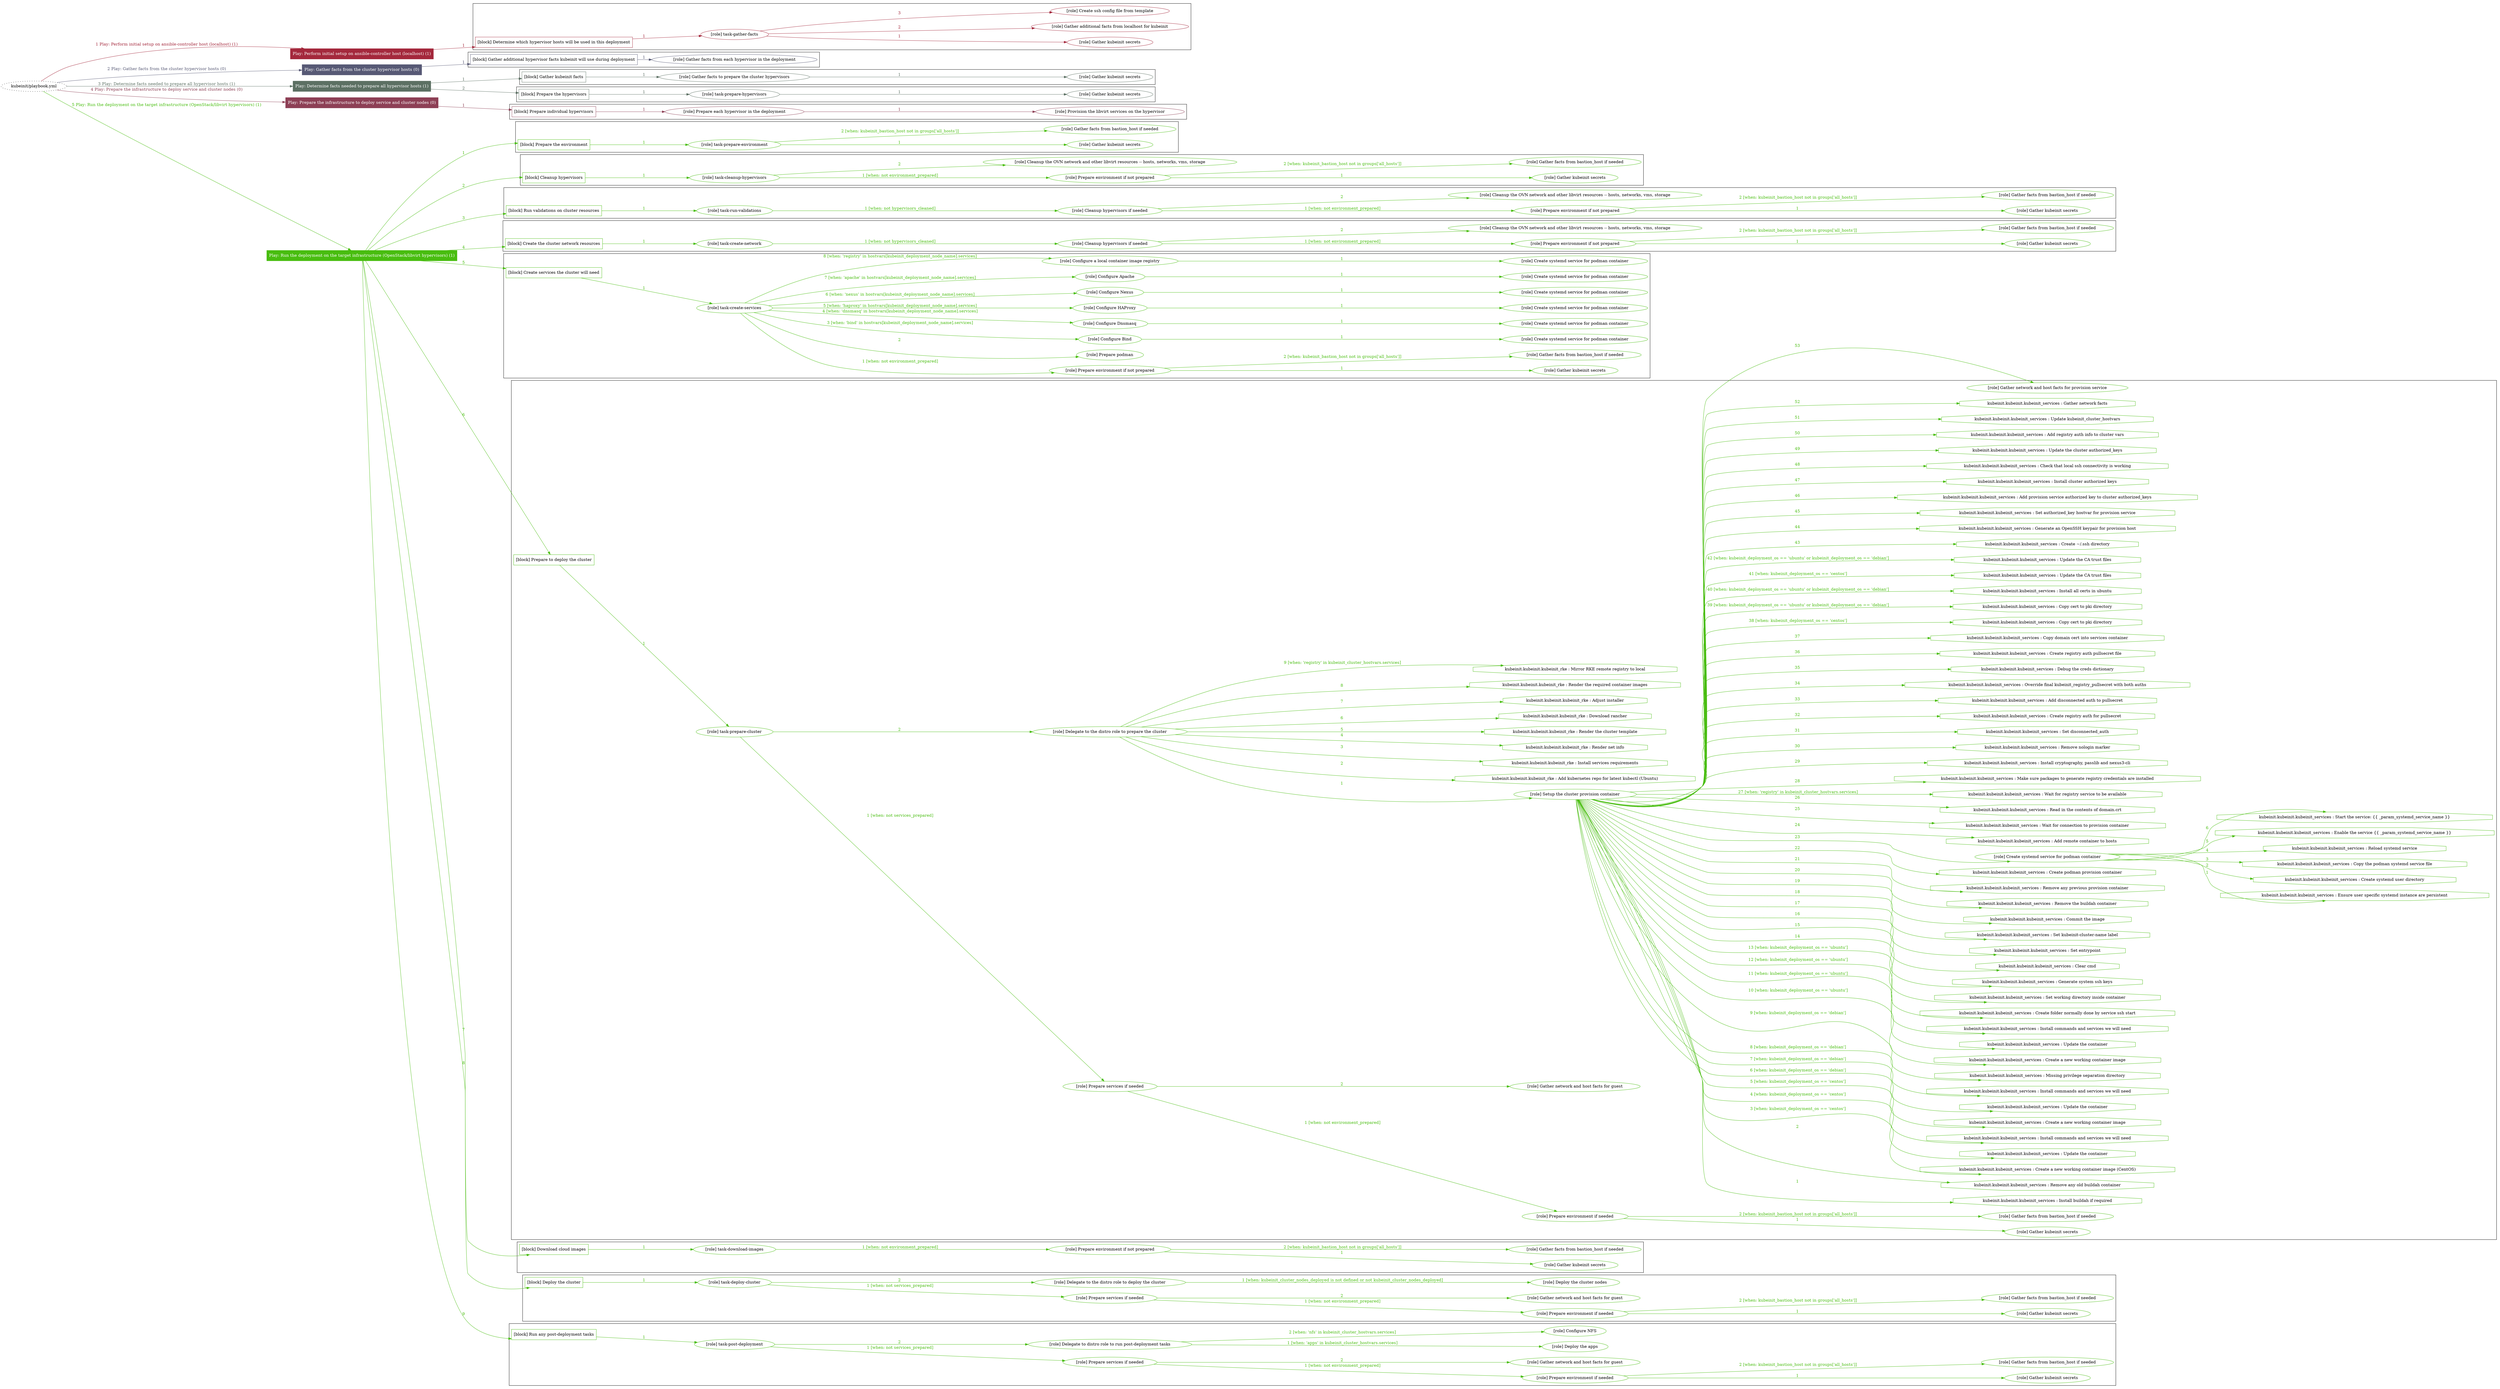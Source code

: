 digraph {
	graph [concentrate=true ordering=in rankdir=LR ratio=fill]
	edge [esep=5 sep=10]
	"kubeinit/playbook.yml" [URL="/home/runner/work/kubeinit/kubeinit/kubeinit/playbook.yml" id=playbook_5289cbf8 style=dotted]
	"kubeinit/playbook.yml" -> play_abba6485 [label="1 Play: Perform initial setup on ansible-controller host (localhost) (1)" color="#a4283c" fontcolor="#a4283c" id=edge_play_abba6485 labeltooltip="1 Play: Perform initial setup on ansible-controller host (localhost) (1)" tooltip="1 Play: Perform initial setup on ansible-controller host (localhost) (1)"]
	subgraph "Play: Perform initial setup on ansible-controller host (localhost) (1)" {
		play_abba6485 [label="Play: Perform initial setup on ansible-controller host (localhost) (1)" URL="/home/runner/work/kubeinit/kubeinit/kubeinit/playbook.yml" color="#a4283c" fontcolor="#ffffff" id=play_abba6485 shape=box style=filled tooltip=localhost]
		play_abba6485 -> block_2f11f056 [label=1 color="#a4283c" fontcolor="#a4283c" id=edge_block_2f11f056 labeltooltip=1 tooltip=1]
		subgraph cluster_block_2f11f056 {
			block_2f11f056 [label="[block] Determine which hypervisor hosts will be used in this deployment" URL="/home/runner/work/kubeinit/kubeinit/kubeinit/playbook.yml" color="#a4283c" id=block_2f11f056 labeltooltip="Determine which hypervisor hosts will be used in this deployment" shape=box tooltip="Determine which hypervisor hosts will be used in this deployment"]
			block_2f11f056 -> role_553e97ff [label="1 " color="#a4283c" fontcolor="#a4283c" id=edge_role_553e97ff labeltooltip="1 " tooltip="1 "]
			subgraph "task-gather-facts" {
				role_553e97ff [label="[role] task-gather-facts" URL="/home/runner/work/kubeinit/kubeinit/kubeinit/playbook.yml" color="#a4283c" id=role_553e97ff tooltip="task-gather-facts"]
				role_553e97ff -> role_461cff85 [label="1 " color="#a4283c" fontcolor="#a4283c" id=edge_role_461cff85 labeltooltip="1 " tooltip="1 "]
				subgraph "Gather kubeinit secrets" {
					role_461cff85 [label="[role] Gather kubeinit secrets" URL="/home/runner/.ansible/collections/ansible_collections/kubeinit/kubeinit/roles/kubeinit_prepare/tasks/build_hypervisors_group.yml" color="#a4283c" id=role_461cff85 tooltip="Gather kubeinit secrets"]
				}
				role_553e97ff -> role_17072a3f [label="2 " color="#a4283c" fontcolor="#a4283c" id=edge_role_17072a3f labeltooltip="2 " tooltip="2 "]
				subgraph "Gather additional facts from localhost for kubeinit" {
					role_17072a3f [label="[role] Gather additional facts from localhost for kubeinit" URL="/home/runner/.ansible/collections/ansible_collections/kubeinit/kubeinit/roles/kubeinit_prepare/tasks/build_hypervisors_group.yml" color="#a4283c" id=role_17072a3f tooltip="Gather additional facts from localhost for kubeinit"]
				}
				role_553e97ff -> role_1e3e4845 [label="3 " color="#a4283c" fontcolor="#a4283c" id=edge_role_1e3e4845 labeltooltip="3 " tooltip="3 "]
				subgraph "Create ssh config file from template" {
					role_1e3e4845 [label="[role] Create ssh config file from template" URL="/home/runner/.ansible/collections/ansible_collections/kubeinit/kubeinit/roles/kubeinit_prepare/tasks/build_hypervisors_group.yml" color="#a4283c" id=role_1e3e4845 tooltip="Create ssh config file from template"]
				}
			}
		}
	}
	"kubeinit/playbook.yml" -> play_6317f354 [label="2 Play: Gather facts from the cluster hypervisor hosts (0)" color="#575975" fontcolor="#575975" id=edge_play_6317f354 labeltooltip="2 Play: Gather facts from the cluster hypervisor hosts (0)" tooltip="2 Play: Gather facts from the cluster hypervisor hosts (0)"]
	subgraph "Play: Gather facts from the cluster hypervisor hosts (0)" {
		play_6317f354 [label="Play: Gather facts from the cluster hypervisor hosts (0)" URL="/home/runner/work/kubeinit/kubeinit/kubeinit/playbook.yml" color="#575975" fontcolor="#ffffff" id=play_6317f354 shape=box style=filled tooltip="Play: Gather facts from the cluster hypervisor hosts (0)"]
		play_6317f354 -> block_cd74f381 [label=1 color="#575975" fontcolor="#575975" id=edge_block_cd74f381 labeltooltip=1 tooltip=1]
		subgraph cluster_block_cd74f381 {
			block_cd74f381 [label="[block] Gather additional hypervisor facts kubeinit will use during deployment" URL="/home/runner/work/kubeinit/kubeinit/kubeinit/playbook.yml" color="#575975" id=block_cd74f381 labeltooltip="Gather additional hypervisor facts kubeinit will use during deployment" shape=box tooltip="Gather additional hypervisor facts kubeinit will use during deployment"]
			block_cd74f381 -> role_077413e8 [label="1 " color="#575975" fontcolor="#575975" id=edge_role_077413e8 labeltooltip="1 " tooltip="1 "]
			subgraph "Gather facts from each hypervisor in the deployment" {
				role_077413e8 [label="[role] Gather facts from each hypervisor in the deployment" URL="/home/runner/work/kubeinit/kubeinit/kubeinit/playbook.yml" color="#575975" id=role_077413e8 tooltip="Gather facts from each hypervisor in the deployment"]
			}
		}
	}
	"kubeinit/playbook.yml" -> play_26fa0dcf [label="3 Play: Determine facts needed to prepare all hypervisor hosts (1)" color="#5c7063" fontcolor="#5c7063" id=edge_play_26fa0dcf labeltooltip="3 Play: Determine facts needed to prepare all hypervisor hosts (1)" tooltip="3 Play: Determine facts needed to prepare all hypervisor hosts (1)"]
	subgraph "Play: Determine facts needed to prepare all hypervisor hosts (1)" {
		play_26fa0dcf [label="Play: Determine facts needed to prepare all hypervisor hosts (1)" URL="/home/runner/work/kubeinit/kubeinit/kubeinit/playbook.yml" color="#5c7063" fontcolor="#ffffff" id=play_26fa0dcf shape=box style=filled tooltip=localhost]
		play_26fa0dcf -> block_a91f8f0a [label=1 color="#5c7063" fontcolor="#5c7063" id=edge_block_a91f8f0a labeltooltip=1 tooltip=1]
		subgraph cluster_block_a91f8f0a {
			block_a91f8f0a [label="[block] Gather kubeinit facts" URL="/home/runner/work/kubeinit/kubeinit/kubeinit/playbook.yml" color="#5c7063" id=block_a91f8f0a labeltooltip="Gather kubeinit facts" shape=box tooltip="Gather kubeinit facts"]
			block_a91f8f0a -> role_b362375c [label="1 " color="#5c7063" fontcolor="#5c7063" id=edge_role_b362375c labeltooltip="1 " tooltip="1 "]
			subgraph "Gather facts to prepare the cluster hypervisors" {
				role_b362375c [label="[role] Gather facts to prepare the cluster hypervisors" URL="/home/runner/work/kubeinit/kubeinit/kubeinit/playbook.yml" color="#5c7063" id=role_b362375c tooltip="Gather facts to prepare the cluster hypervisors"]
				role_b362375c -> role_1fd3b9d5 [label="1 " color="#5c7063" fontcolor="#5c7063" id=edge_role_1fd3b9d5 labeltooltip="1 " tooltip="1 "]
				subgraph "Gather kubeinit secrets" {
					role_1fd3b9d5 [label="[role] Gather kubeinit secrets" URL="/home/runner/.ansible/collections/ansible_collections/kubeinit/kubeinit/roles/kubeinit_prepare/tasks/gather_kubeinit_facts.yml" color="#5c7063" id=role_1fd3b9d5 tooltip="Gather kubeinit secrets"]
				}
			}
		}
		play_26fa0dcf -> block_889bf611 [label=2 color="#5c7063" fontcolor="#5c7063" id=edge_block_889bf611 labeltooltip=2 tooltip=2]
		subgraph cluster_block_889bf611 {
			block_889bf611 [label="[block] Prepare the hypervisors" URL="/home/runner/work/kubeinit/kubeinit/kubeinit/playbook.yml" color="#5c7063" id=block_889bf611 labeltooltip="Prepare the hypervisors" shape=box tooltip="Prepare the hypervisors"]
			block_889bf611 -> role_04f88780 [label="1 " color="#5c7063" fontcolor="#5c7063" id=edge_role_04f88780 labeltooltip="1 " tooltip="1 "]
			subgraph "task-prepare-hypervisors" {
				role_04f88780 [label="[role] task-prepare-hypervisors" URL="/home/runner/work/kubeinit/kubeinit/kubeinit/playbook.yml" color="#5c7063" id=role_04f88780 tooltip="task-prepare-hypervisors"]
				role_04f88780 -> role_866b6c12 [label="1 " color="#5c7063" fontcolor="#5c7063" id=edge_role_866b6c12 labeltooltip="1 " tooltip="1 "]
				subgraph "Gather kubeinit secrets" {
					role_866b6c12 [label="[role] Gather kubeinit secrets" URL="/home/runner/.ansible/collections/ansible_collections/kubeinit/kubeinit/roles/kubeinit_prepare/tasks/gather_kubeinit_facts.yml" color="#5c7063" id=role_866b6c12 tooltip="Gather kubeinit secrets"]
				}
			}
		}
	}
	"kubeinit/playbook.yml" -> play_6fce0fc3 [label="4 Play: Prepare the infrastructure to deploy service and cluster nodes (0)" color="#8d3f55" fontcolor="#8d3f55" id=edge_play_6fce0fc3 labeltooltip="4 Play: Prepare the infrastructure to deploy service and cluster nodes (0)" tooltip="4 Play: Prepare the infrastructure to deploy service and cluster nodes (0)"]
	subgraph "Play: Prepare the infrastructure to deploy service and cluster nodes (0)" {
		play_6fce0fc3 [label="Play: Prepare the infrastructure to deploy service and cluster nodes (0)" URL="/home/runner/work/kubeinit/kubeinit/kubeinit/playbook.yml" color="#8d3f55" fontcolor="#ffffff" id=play_6fce0fc3 shape=box style=filled tooltip="Play: Prepare the infrastructure to deploy service and cluster nodes (0)"]
		play_6fce0fc3 -> block_9951a539 [label=1 color="#8d3f55" fontcolor="#8d3f55" id=edge_block_9951a539 labeltooltip=1 tooltip=1]
		subgraph cluster_block_9951a539 {
			block_9951a539 [label="[block] Prepare individual hypervisors" URL="/home/runner/work/kubeinit/kubeinit/kubeinit/playbook.yml" color="#8d3f55" id=block_9951a539 labeltooltip="Prepare individual hypervisors" shape=box tooltip="Prepare individual hypervisors"]
			block_9951a539 -> role_bbb4205f [label="1 " color="#8d3f55" fontcolor="#8d3f55" id=edge_role_bbb4205f labeltooltip="1 " tooltip="1 "]
			subgraph "Prepare each hypervisor in the deployment" {
				role_bbb4205f [label="[role] Prepare each hypervisor in the deployment" URL="/home/runner/work/kubeinit/kubeinit/kubeinit/playbook.yml" color="#8d3f55" id=role_bbb4205f tooltip="Prepare each hypervisor in the deployment"]
				role_bbb4205f -> role_9a5fab76 [label="1 " color="#8d3f55" fontcolor="#8d3f55" id=edge_role_9a5fab76 labeltooltip="1 " tooltip="1 "]
				subgraph "Provision the libvirt services on the hypervisor" {
					role_9a5fab76 [label="[role] Provision the libvirt services on the hypervisor" URL="/home/runner/.ansible/collections/ansible_collections/kubeinit/kubeinit/roles/kubeinit_prepare/tasks/prepare_hypervisor.yml" color="#8d3f55" id=role_9a5fab76 tooltip="Provision the libvirt services on the hypervisor"]
				}
			}
		}
	}
	"kubeinit/playbook.yml" -> play_65e234e7 [label="5 Play: Run the deployment on the target infrastructure (OpenStack/libvirt hypervisors) (1)" color="#48bd0f" fontcolor="#48bd0f" id=edge_play_65e234e7 labeltooltip="5 Play: Run the deployment on the target infrastructure (OpenStack/libvirt hypervisors) (1)" tooltip="5 Play: Run the deployment on the target infrastructure (OpenStack/libvirt hypervisors) (1)"]
	subgraph "Play: Run the deployment on the target infrastructure (OpenStack/libvirt hypervisors) (1)" {
		play_65e234e7 [label="Play: Run the deployment on the target infrastructure (OpenStack/libvirt hypervisors) (1)" URL="/home/runner/work/kubeinit/kubeinit/kubeinit/playbook.yml" color="#48bd0f" fontcolor="#ffffff" id=play_65e234e7 shape=box style=filled tooltip=localhost]
		play_65e234e7 -> block_a6209592 [label=1 color="#48bd0f" fontcolor="#48bd0f" id=edge_block_a6209592 labeltooltip=1 tooltip=1]
		subgraph cluster_block_a6209592 {
			block_a6209592 [label="[block] Prepare the environment" URL="/home/runner/work/kubeinit/kubeinit/kubeinit/playbook.yml" color="#48bd0f" id=block_a6209592 labeltooltip="Prepare the environment" shape=box tooltip="Prepare the environment"]
			block_a6209592 -> role_2e4d1a94 [label="1 " color="#48bd0f" fontcolor="#48bd0f" id=edge_role_2e4d1a94 labeltooltip="1 " tooltip="1 "]
			subgraph "task-prepare-environment" {
				role_2e4d1a94 [label="[role] task-prepare-environment" URL="/home/runner/work/kubeinit/kubeinit/kubeinit/playbook.yml" color="#48bd0f" id=role_2e4d1a94 tooltip="task-prepare-environment"]
				role_2e4d1a94 -> role_187601f6 [label="1 " color="#48bd0f" fontcolor="#48bd0f" id=edge_role_187601f6 labeltooltip="1 " tooltip="1 "]
				subgraph "Gather kubeinit secrets" {
					role_187601f6 [label="[role] Gather kubeinit secrets" URL="/home/runner/.ansible/collections/ansible_collections/kubeinit/kubeinit/roles/kubeinit_prepare/tasks/gather_kubeinit_facts.yml" color="#48bd0f" id=role_187601f6 tooltip="Gather kubeinit secrets"]
				}
				role_2e4d1a94 -> role_ce19640e [label="2 [when: kubeinit_bastion_host not in groups['all_hosts']]" color="#48bd0f" fontcolor="#48bd0f" id=edge_role_ce19640e labeltooltip="2 [when: kubeinit_bastion_host not in groups['all_hosts']]" tooltip="2 [when: kubeinit_bastion_host not in groups['all_hosts']]"]
				subgraph "Gather facts from bastion_host if needed" {
					role_ce19640e [label="[role] Gather facts from bastion_host if needed" URL="/home/runner/.ansible/collections/ansible_collections/kubeinit/kubeinit/roles/kubeinit_prepare/tasks/main.yml" color="#48bd0f" id=role_ce19640e tooltip="Gather facts from bastion_host if needed"]
				}
			}
		}
		play_65e234e7 -> block_9bb212b7 [label=2 color="#48bd0f" fontcolor="#48bd0f" id=edge_block_9bb212b7 labeltooltip=2 tooltip=2]
		subgraph cluster_block_9bb212b7 {
			block_9bb212b7 [label="[block] Cleanup hypervisors" URL="/home/runner/work/kubeinit/kubeinit/kubeinit/playbook.yml" color="#48bd0f" id=block_9bb212b7 labeltooltip="Cleanup hypervisors" shape=box tooltip="Cleanup hypervisors"]
			block_9bb212b7 -> role_a8f5a6aa [label="1 " color="#48bd0f" fontcolor="#48bd0f" id=edge_role_a8f5a6aa labeltooltip="1 " tooltip="1 "]
			subgraph "task-cleanup-hypervisors" {
				role_a8f5a6aa [label="[role] task-cleanup-hypervisors" URL="/home/runner/work/kubeinit/kubeinit/kubeinit/playbook.yml" color="#48bd0f" id=role_a8f5a6aa tooltip="task-cleanup-hypervisors"]
				role_a8f5a6aa -> role_1c884fd8 [label="1 [when: not environment_prepared]" color="#48bd0f" fontcolor="#48bd0f" id=edge_role_1c884fd8 labeltooltip="1 [when: not environment_prepared]" tooltip="1 [when: not environment_prepared]"]
				subgraph "Prepare environment if not prepared" {
					role_1c884fd8 [label="[role] Prepare environment if not prepared" URL="/home/runner/.ansible/collections/ansible_collections/kubeinit/kubeinit/roles/kubeinit_libvirt/tasks/cleanup_hypervisors.yml" color="#48bd0f" id=role_1c884fd8 tooltip="Prepare environment if not prepared"]
					role_1c884fd8 -> role_f6b75d42 [label="1 " color="#48bd0f" fontcolor="#48bd0f" id=edge_role_f6b75d42 labeltooltip="1 " tooltip="1 "]
					subgraph "Gather kubeinit secrets" {
						role_f6b75d42 [label="[role] Gather kubeinit secrets" URL="/home/runner/.ansible/collections/ansible_collections/kubeinit/kubeinit/roles/kubeinit_prepare/tasks/gather_kubeinit_facts.yml" color="#48bd0f" id=role_f6b75d42 tooltip="Gather kubeinit secrets"]
					}
					role_1c884fd8 -> role_51605d79 [label="2 [when: kubeinit_bastion_host not in groups['all_hosts']]" color="#48bd0f" fontcolor="#48bd0f" id=edge_role_51605d79 labeltooltip="2 [when: kubeinit_bastion_host not in groups['all_hosts']]" tooltip="2 [when: kubeinit_bastion_host not in groups['all_hosts']]"]
					subgraph "Gather facts from bastion_host if needed" {
						role_51605d79 [label="[role] Gather facts from bastion_host if needed" URL="/home/runner/.ansible/collections/ansible_collections/kubeinit/kubeinit/roles/kubeinit_prepare/tasks/main.yml" color="#48bd0f" id=role_51605d79 tooltip="Gather facts from bastion_host if needed"]
					}
				}
				role_a8f5a6aa -> role_4cdb0216 [label="2 " color="#48bd0f" fontcolor="#48bd0f" id=edge_role_4cdb0216 labeltooltip="2 " tooltip="2 "]
				subgraph "Cleanup the OVN network and other libvirt resources -- hosts, networks, vms, storage" {
					role_4cdb0216 [label="[role] Cleanup the OVN network and other libvirt resources -- hosts, networks, vms, storage" URL="/home/runner/.ansible/collections/ansible_collections/kubeinit/kubeinit/roles/kubeinit_libvirt/tasks/cleanup_hypervisors.yml" color="#48bd0f" id=role_4cdb0216 tooltip="Cleanup the OVN network and other libvirt resources -- hosts, networks, vms, storage"]
				}
			}
		}
		play_65e234e7 -> block_4cbef33a [label=3 color="#48bd0f" fontcolor="#48bd0f" id=edge_block_4cbef33a labeltooltip=3 tooltip=3]
		subgraph cluster_block_4cbef33a {
			block_4cbef33a [label="[block] Run validations on cluster resources" URL="/home/runner/work/kubeinit/kubeinit/kubeinit/playbook.yml" color="#48bd0f" id=block_4cbef33a labeltooltip="Run validations on cluster resources" shape=box tooltip="Run validations on cluster resources"]
			block_4cbef33a -> role_6ddb89f1 [label="1 " color="#48bd0f" fontcolor="#48bd0f" id=edge_role_6ddb89f1 labeltooltip="1 " tooltip="1 "]
			subgraph "task-run-validations" {
				role_6ddb89f1 [label="[role] task-run-validations" URL="/home/runner/work/kubeinit/kubeinit/kubeinit/playbook.yml" color="#48bd0f" id=role_6ddb89f1 tooltip="task-run-validations"]
				role_6ddb89f1 -> role_3c012e3b [label="1 [when: not hypervisors_cleaned]" color="#48bd0f" fontcolor="#48bd0f" id=edge_role_3c012e3b labeltooltip="1 [when: not hypervisors_cleaned]" tooltip="1 [when: not hypervisors_cleaned]"]
				subgraph "Cleanup hypervisors if needed" {
					role_3c012e3b [label="[role] Cleanup hypervisors if needed" URL="/home/runner/.ansible/collections/ansible_collections/kubeinit/kubeinit/roles/kubeinit_validations/tasks/main.yml" color="#48bd0f" id=role_3c012e3b tooltip="Cleanup hypervisors if needed"]
					role_3c012e3b -> role_081fa1ce [label="1 [when: not environment_prepared]" color="#48bd0f" fontcolor="#48bd0f" id=edge_role_081fa1ce labeltooltip="1 [when: not environment_prepared]" tooltip="1 [when: not environment_prepared]"]
					subgraph "Prepare environment if not prepared" {
						role_081fa1ce [label="[role] Prepare environment if not prepared" URL="/home/runner/.ansible/collections/ansible_collections/kubeinit/kubeinit/roles/kubeinit_libvirt/tasks/cleanup_hypervisors.yml" color="#48bd0f" id=role_081fa1ce tooltip="Prepare environment if not prepared"]
						role_081fa1ce -> role_aa0dbb6d [label="1 " color="#48bd0f" fontcolor="#48bd0f" id=edge_role_aa0dbb6d labeltooltip="1 " tooltip="1 "]
						subgraph "Gather kubeinit secrets" {
							role_aa0dbb6d [label="[role] Gather kubeinit secrets" URL="/home/runner/.ansible/collections/ansible_collections/kubeinit/kubeinit/roles/kubeinit_prepare/tasks/gather_kubeinit_facts.yml" color="#48bd0f" id=role_aa0dbb6d tooltip="Gather kubeinit secrets"]
						}
						role_081fa1ce -> role_5a1368e2 [label="2 [when: kubeinit_bastion_host not in groups['all_hosts']]" color="#48bd0f" fontcolor="#48bd0f" id=edge_role_5a1368e2 labeltooltip="2 [when: kubeinit_bastion_host not in groups['all_hosts']]" tooltip="2 [when: kubeinit_bastion_host not in groups['all_hosts']]"]
						subgraph "Gather facts from bastion_host if needed" {
							role_5a1368e2 [label="[role] Gather facts from bastion_host if needed" URL="/home/runner/.ansible/collections/ansible_collections/kubeinit/kubeinit/roles/kubeinit_prepare/tasks/main.yml" color="#48bd0f" id=role_5a1368e2 tooltip="Gather facts from bastion_host if needed"]
						}
					}
					role_3c012e3b -> role_88f63159 [label="2 " color="#48bd0f" fontcolor="#48bd0f" id=edge_role_88f63159 labeltooltip="2 " tooltip="2 "]
					subgraph "Cleanup the OVN network and other libvirt resources -- hosts, networks, vms, storage" {
						role_88f63159 [label="[role] Cleanup the OVN network and other libvirt resources -- hosts, networks, vms, storage" URL="/home/runner/.ansible/collections/ansible_collections/kubeinit/kubeinit/roles/kubeinit_libvirt/tasks/cleanup_hypervisors.yml" color="#48bd0f" id=role_88f63159 tooltip="Cleanup the OVN network and other libvirt resources -- hosts, networks, vms, storage"]
					}
				}
			}
		}
		play_65e234e7 -> block_b2d00f6a [label=4 color="#48bd0f" fontcolor="#48bd0f" id=edge_block_b2d00f6a labeltooltip=4 tooltip=4]
		subgraph cluster_block_b2d00f6a {
			block_b2d00f6a [label="[block] Create the cluster network resources" URL="/home/runner/work/kubeinit/kubeinit/kubeinit/playbook.yml" color="#48bd0f" id=block_b2d00f6a labeltooltip="Create the cluster network resources" shape=box tooltip="Create the cluster network resources"]
			block_b2d00f6a -> role_97eaf015 [label="1 " color="#48bd0f" fontcolor="#48bd0f" id=edge_role_97eaf015 labeltooltip="1 " tooltip="1 "]
			subgraph "task-create-network" {
				role_97eaf015 [label="[role] task-create-network" URL="/home/runner/work/kubeinit/kubeinit/kubeinit/playbook.yml" color="#48bd0f" id=role_97eaf015 tooltip="task-create-network"]
				role_97eaf015 -> role_e92a9242 [label="1 [when: not hypervisors_cleaned]" color="#48bd0f" fontcolor="#48bd0f" id=edge_role_e92a9242 labeltooltip="1 [when: not hypervisors_cleaned]" tooltip="1 [when: not hypervisors_cleaned]"]
				subgraph "Cleanup hypervisors if needed" {
					role_e92a9242 [label="[role] Cleanup hypervisors if needed" URL="/home/runner/.ansible/collections/ansible_collections/kubeinit/kubeinit/roles/kubeinit_libvirt/tasks/create_network.yml" color="#48bd0f" id=role_e92a9242 tooltip="Cleanup hypervisors if needed"]
					role_e92a9242 -> role_02fcc567 [label="1 [when: not environment_prepared]" color="#48bd0f" fontcolor="#48bd0f" id=edge_role_02fcc567 labeltooltip="1 [when: not environment_prepared]" tooltip="1 [when: not environment_prepared]"]
					subgraph "Prepare environment if not prepared" {
						role_02fcc567 [label="[role] Prepare environment if not prepared" URL="/home/runner/.ansible/collections/ansible_collections/kubeinit/kubeinit/roles/kubeinit_libvirt/tasks/cleanup_hypervisors.yml" color="#48bd0f" id=role_02fcc567 tooltip="Prepare environment if not prepared"]
						role_02fcc567 -> role_01dbc1d0 [label="1 " color="#48bd0f" fontcolor="#48bd0f" id=edge_role_01dbc1d0 labeltooltip="1 " tooltip="1 "]
						subgraph "Gather kubeinit secrets" {
							role_01dbc1d0 [label="[role] Gather kubeinit secrets" URL="/home/runner/.ansible/collections/ansible_collections/kubeinit/kubeinit/roles/kubeinit_prepare/tasks/gather_kubeinit_facts.yml" color="#48bd0f" id=role_01dbc1d0 tooltip="Gather kubeinit secrets"]
						}
						role_02fcc567 -> role_3a95c969 [label="2 [when: kubeinit_bastion_host not in groups['all_hosts']]" color="#48bd0f" fontcolor="#48bd0f" id=edge_role_3a95c969 labeltooltip="2 [when: kubeinit_bastion_host not in groups['all_hosts']]" tooltip="2 [when: kubeinit_bastion_host not in groups['all_hosts']]"]
						subgraph "Gather facts from bastion_host if needed" {
							role_3a95c969 [label="[role] Gather facts from bastion_host if needed" URL="/home/runner/.ansible/collections/ansible_collections/kubeinit/kubeinit/roles/kubeinit_prepare/tasks/main.yml" color="#48bd0f" id=role_3a95c969 tooltip="Gather facts from bastion_host if needed"]
						}
					}
					role_e92a9242 -> role_28158409 [label="2 " color="#48bd0f" fontcolor="#48bd0f" id=edge_role_28158409 labeltooltip="2 " tooltip="2 "]
					subgraph "Cleanup the OVN network and other libvirt resources -- hosts, networks, vms, storage" {
						role_28158409 [label="[role] Cleanup the OVN network and other libvirt resources -- hosts, networks, vms, storage" URL="/home/runner/.ansible/collections/ansible_collections/kubeinit/kubeinit/roles/kubeinit_libvirt/tasks/cleanup_hypervisors.yml" color="#48bd0f" id=role_28158409 tooltip="Cleanup the OVN network and other libvirt resources -- hosts, networks, vms, storage"]
					}
				}
			}
		}
		play_65e234e7 -> block_41b88204 [label=5 color="#48bd0f" fontcolor="#48bd0f" id=edge_block_41b88204 labeltooltip=5 tooltip=5]
		subgraph cluster_block_41b88204 {
			block_41b88204 [label="[block] Create services the cluster will need" URL="/home/runner/work/kubeinit/kubeinit/kubeinit/playbook.yml" color="#48bd0f" id=block_41b88204 labeltooltip="Create services the cluster will need" shape=box tooltip="Create services the cluster will need"]
			block_41b88204 -> role_3fc0eac7 [label="1 " color="#48bd0f" fontcolor="#48bd0f" id=edge_role_3fc0eac7 labeltooltip="1 " tooltip="1 "]
			subgraph "task-create-services" {
				role_3fc0eac7 [label="[role] task-create-services" URL="/home/runner/work/kubeinit/kubeinit/kubeinit/playbook.yml" color="#48bd0f" id=role_3fc0eac7 tooltip="task-create-services"]
				role_3fc0eac7 -> role_6d4a9486 [label="1 [when: not environment_prepared]" color="#48bd0f" fontcolor="#48bd0f" id=edge_role_6d4a9486 labeltooltip="1 [when: not environment_prepared]" tooltip="1 [when: not environment_prepared]"]
				subgraph "Prepare environment if not prepared" {
					role_6d4a9486 [label="[role] Prepare environment if not prepared" URL="/home/runner/.ansible/collections/ansible_collections/kubeinit/kubeinit/roles/kubeinit_services/tasks/main.yml" color="#48bd0f" id=role_6d4a9486 tooltip="Prepare environment if not prepared"]
					role_6d4a9486 -> role_58727f72 [label="1 " color="#48bd0f" fontcolor="#48bd0f" id=edge_role_58727f72 labeltooltip="1 " tooltip="1 "]
					subgraph "Gather kubeinit secrets" {
						role_58727f72 [label="[role] Gather kubeinit secrets" URL="/home/runner/.ansible/collections/ansible_collections/kubeinit/kubeinit/roles/kubeinit_prepare/tasks/gather_kubeinit_facts.yml" color="#48bd0f" id=role_58727f72 tooltip="Gather kubeinit secrets"]
					}
					role_6d4a9486 -> role_b42db159 [label="2 [when: kubeinit_bastion_host not in groups['all_hosts']]" color="#48bd0f" fontcolor="#48bd0f" id=edge_role_b42db159 labeltooltip="2 [when: kubeinit_bastion_host not in groups['all_hosts']]" tooltip="2 [when: kubeinit_bastion_host not in groups['all_hosts']]"]
					subgraph "Gather facts from bastion_host if needed" {
						role_b42db159 [label="[role] Gather facts from bastion_host if needed" URL="/home/runner/.ansible/collections/ansible_collections/kubeinit/kubeinit/roles/kubeinit_prepare/tasks/main.yml" color="#48bd0f" id=role_b42db159 tooltip="Gather facts from bastion_host if needed"]
					}
				}
				role_3fc0eac7 -> role_6d666337 [label="2 " color="#48bd0f" fontcolor="#48bd0f" id=edge_role_6d666337 labeltooltip="2 " tooltip="2 "]
				subgraph "Prepare podman" {
					role_6d666337 [label="[role] Prepare podman" URL="/home/runner/.ansible/collections/ansible_collections/kubeinit/kubeinit/roles/kubeinit_services/tasks/00_create_service_pod.yml" color="#48bd0f" id=role_6d666337 tooltip="Prepare podman"]
				}
				role_3fc0eac7 -> role_fb26b7ba [label="3 [when: 'bind' in hostvars[kubeinit_deployment_node_name].services]" color="#48bd0f" fontcolor="#48bd0f" id=edge_role_fb26b7ba labeltooltip="3 [when: 'bind' in hostvars[kubeinit_deployment_node_name].services]" tooltip="3 [when: 'bind' in hostvars[kubeinit_deployment_node_name].services]"]
				subgraph "Configure Bind" {
					role_fb26b7ba [label="[role] Configure Bind" URL="/home/runner/.ansible/collections/ansible_collections/kubeinit/kubeinit/roles/kubeinit_services/tasks/start_services_containers.yml" color="#48bd0f" id=role_fb26b7ba tooltip="Configure Bind"]
					role_fb26b7ba -> role_89fe5d5a [label="1 " color="#48bd0f" fontcolor="#48bd0f" id=edge_role_89fe5d5a labeltooltip="1 " tooltip="1 "]
					subgraph "Create systemd service for podman container" {
						role_89fe5d5a [label="[role] Create systemd service for podman container" URL="/home/runner/.ansible/collections/ansible_collections/kubeinit/kubeinit/roles/kubeinit_bind/tasks/main.yml" color="#48bd0f" id=role_89fe5d5a tooltip="Create systemd service for podman container"]
					}
				}
				role_3fc0eac7 -> role_c17187c0 [label="4 [when: 'dnsmasq' in hostvars[kubeinit_deployment_node_name].services]" color="#48bd0f" fontcolor="#48bd0f" id=edge_role_c17187c0 labeltooltip="4 [when: 'dnsmasq' in hostvars[kubeinit_deployment_node_name].services]" tooltip="4 [when: 'dnsmasq' in hostvars[kubeinit_deployment_node_name].services]"]
				subgraph "Configure Dnsmasq" {
					role_c17187c0 [label="[role] Configure Dnsmasq" URL="/home/runner/.ansible/collections/ansible_collections/kubeinit/kubeinit/roles/kubeinit_services/tasks/start_services_containers.yml" color="#48bd0f" id=role_c17187c0 tooltip="Configure Dnsmasq"]
					role_c17187c0 -> role_c1a42cd7 [label="1 " color="#48bd0f" fontcolor="#48bd0f" id=edge_role_c1a42cd7 labeltooltip="1 " tooltip="1 "]
					subgraph "Create systemd service for podman container" {
						role_c1a42cd7 [label="[role] Create systemd service for podman container" URL="/home/runner/.ansible/collections/ansible_collections/kubeinit/kubeinit/roles/kubeinit_dnsmasq/tasks/main.yml" color="#48bd0f" id=role_c1a42cd7 tooltip="Create systemd service for podman container"]
					}
				}
				role_3fc0eac7 -> role_1f39c46a [label="5 [when: 'haproxy' in hostvars[kubeinit_deployment_node_name].services]" color="#48bd0f" fontcolor="#48bd0f" id=edge_role_1f39c46a labeltooltip="5 [when: 'haproxy' in hostvars[kubeinit_deployment_node_name].services]" tooltip="5 [when: 'haproxy' in hostvars[kubeinit_deployment_node_name].services]"]
				subgraph "Configure HAProxy" {
					role_1f39c46a [label="[role] Configure HAProxy" URL="/home/runner/.ansible/collections/ansible_collections/kubeinit/kubeinit/roles/kubeinit_services/tasks/start_services_containers.yml" color="#48bd0f" id=role_1f39c46a tooltip="Configure HAProxy"]
					role_1f39c46a -> role_a7fba6e4 [label="1 " color="#48bd0f" fontcolor="#48bd0f" id=edge_role_a7fba6e4 labeltooltip="1 " tooltip="1 "]
					subgraph "Create systemd service for podman container" {
						role_a7fba6e4 [label="[role] Create systemd service for podman container" URL="/home/runner/.ansible/collections/ansible_collections/kubeinit/kubeinit/roles/kubeinit_haproxy/tasks/main.yml" color="#48bd0f" id=role_a7fba6e4 tooltip="Create systemd service for podman container"]
					}
				}
				role_3fc0eac7 -> role_4d481047 [label="6 [when: 'nexus' in hostvars[kubeinit_deployment_node_name].services]" color="#48bd0f" fontcolor="#48bd0f" id=edge_role_4d481047 labeltooltip="6 [when: 'nexus' in hostvars[kubeinit_deployment_node_name].services]" tooltip="6 [when: 'nexus' in hostvars[kubeinit_deployment_node_name].services]"]
				subgraph "Configure Nexus" {
					role_4d481047 [label="[role] Configure Nexus" URL="/home/runner/.ansible/collections/ansible_collections/kubeinit/kubeinit/roles/kubeinit_services/tasks/start_services_containers.yml" color="#48bd0f" id=role_4d481047 tooltip="Configure Nexus"]
					role_4d481047 -> role_29191c02 [label="1 " color="#48bd0f" fontcolor="#48bd0f" id=edge_role_29191c02 labeltooltip="1 " tooltip="1 "]
					subgraph "Create systemd service for podman container" {
						role_29191c02 [label="[role] Create systemd service for podman container" URL="/home/runner/.ansible/collections/ansible_collections/kubeinit/kubeinit/roles/kubeinit_nexus/tasks/main.yml" color="#48bd0f" id=role_29191c02 tooltip="Create systemd service for podman container"]
					}
				}
				role_3fc0eac7 -> role_aab7b09c [label="7 [when: 'apache' in hostvars[kubeinit_deployment_node_name].services]" color="#48bd0f" fontcolor="#48bd0f" id=edge_role_aab7b09c labeltooltip="7 [when: 'apache' in hostvars[kubeinit_deployment_node_name].services]" tooltip="7 [when: 'apache' in hostvars[kubeinit_deployment_node_name].services]"]
				subgraph "Configure Apache" {
					role_aab7b09c [label="[role] Configure Apache" URL="/home/runner/.ansible/collections/ansible_collections/kubeinit/kubeinit/roles/kubeinit_services/tasks/start_services_containers.yml" color="#48bd0f" id=role_aab7b09c tooltip="Configure Apache"]
					role_aab7b09c -> role_19de6cd1 [label="1 " color="#48bd0f" fontcolor="#48bd0f" id=edge_role_19de6cd1 labeltooltip="1 " tooltip="1 "]
					subgraph "Create systemd service for podman container" {
						role_19de6cd1 [label="[role] Create systemd service for podman container" URL="/home/runner/.ansible/collections/ansible_collections/kubeinit/kubeinit/roles/kubeinit_apache/tasks/main.yml" color="#48bd0f" id=role_19de6cd1 tooltip="Create systemd service for podman container"]
					}
				}
				role_3fc0eac7 -> role_8e660a4d [label="8 [when: 'registry' in hostvars[kubeinit_deployment_node_name].services]" color="#48bd0f" fontcolor="#48bd0f" id=edge_role_8e660a4d labeltooltip="8 [when: 'registry' in hostvars[kubeinit_deployment_node_name].services]" tooltip="8 [when: 'registry' in hostvars[kubeinit_deployment_node_name].services]"]
				subgraph "Configure a local container image registry" {
					role_8e660a4d [label="[role] Configure a local container image registry" URL="/home/runner/.ansible/collections/ansible_collections/kubeinit/kubeinit/roles/kubeinit_services/tasks/start_services_containers.yml" color="#48bd0f" id=role_8e660a4d tooltip="Configure a local container image registry"]
					role_8e660a4d -> role_0b4094df [label="1 " color="#48bd0f" fontcolor="#48bd0f" id=edge_role_0b4094df labeltooltip="1 " tooltip="1 "]
					subgraph "Create systemd service for podman container" {
						role_0b4094df [label="[role] Create systemd service for podman container" URL="/home/runner/.ansible/collections/ansible_collections/kubeinit/kubeinit/roles/kubeinit_registry/tasks/main.yml" color="#48bd0f" id=role_0b4094df tooltip="Create systemd service for podman container"]
					}
				}
			}
		}
		play_65e234e7 -> block_404f9cc5 [label=6 color="#48bd0f" fontcolor="#48bd0f" id=edge_block_404f9cc5 labeltooltip=6 tooltip=6]
		subgraph cluster_block_404f9cc5 {
			block_404f9cc5 [label="[block] Prepare to deploy the cluster" URL="/home/runner/work/kubeinit/kubeinit/kubeinit/playbook.yml" color="#48bd0f" id=block_404f9cc5 labeltooltip="Prepare to deploy the cluster" shape=box tooltip="Prepare to deploy the cluster"]
			block_404f9cc5 -> role_8e50c9a5 [label="1 " color="#48bd0f" fontcolor="#48bd0f" id=edge_role_8e50c9a5 labeltooltip="1 " tooltip="1 "]
			subgraph "task-prepare-cluster" {
				role_8e50c9a5 [label="[role] task-prepare-cluster" URL="/home/runner/work/kubeinit/kubeinit/kubeinit/playbook.yml" color="#48bd0f" id=role_8e50c9a5 tooltip="task-prepare-cluster"]
				role_8e50c9a5 -> role_f1f7d3de [label="1 [when: not services_prepared]" color="#48bd0f" fontcolor="#48bd0f" id=edge_role_f1f7d3de labeltooltip="1 [when: not services_prepared]" tooltip="1 [when: not services_prepared]"]
				subgraph "Prepare services if needed" {
					role_f1f7d3de [label="[role] Prepare services if needed" URL="/home/runner/.ansible/collections/ansible_collections/kubeinit/kubeinit/roles/kubeinit_prepare/tasks/prepare_cluster.yml" color="#48bd0f" id=role_f1f7d3de tooltip="Prepare services if needed"]
					role_f1f7d3de -> role_f85cc180 [label="1 [when: not environment_prepared]" color="#48bd0f" fontcolor="#48bd0f" id=edge_role_f85cc180 labeltooltip="1 [when: not environment_prepared]" tooltip="1 [when: not environment_prepared]"]
					subgraph "Prepare environment if needed" {
						role_f85cc180 [label="[role] Prepare environment if needed" URL="/home/runner/.ansible/collections/ansible_collections/kubeinit/kubeinit/roles/kubeinit_services/tasks/prepare_services.yml" color="#48bd0f" id=role_f85cc180 tooltip="Prepare environment if needed"]
						role_f85cc180 -> role_bb93fbfb [label="1 " color="#48bd0f" fontcolor="#48bd0f" id=edge_role_bb93fbfb labeltooltip="1 " tooltip="1 "]
						subgraph "Gather kubeinit secrets" {
							role_bb93fbfb [label="[role] Gather kubeinit secrets" URL="/home/runner/.ansible/collections/ansible_collections/kubeinit/kubeinit/roles/kubeinit_prepare/tasks/gather_kubeinit_facts.yml" color="#48bd0f" id=role_bb93fbfb tooltip="Gather kubeinit secrets"]
						}
						role_f85cc180 -> role_e00c2d16 [label="2 [when: kubeinit_bastion_host not in groups['all_hosts']]" color="#48bd0f" fontcolor="#48bd0f" id=edge_role_e00c2d16 labeltooltip="2 [when: kubeinit_bastion_host not in groups['all_hosts']]" tooltip="2 [when: kubeinit_bastion_host not in groups['all_hosts']]"]
						subgraph "Gather facts from bastion_host if needed" {
							role_e00c2d16 [label="[role] Gather facts from bastion_host if needed" URL="/home/runner/.ansible/collections/ansible_collections/kubeinit/kubeinit/roles/kubeinit_prepare/tasks/main.yml" color="#48bd0f" id=role_e00c2d16 tooltip="Gather facts from bastion_host if needed"]
						}
					}
					role_f1f7d3de -> role_9b638f6c [label="2 " color="#48bd0f" fontcolor="#48bd0f" id=edge_role_9b638f6c labeltooltip="2 " tooltip="2 "]
					subgraph "Gather network and host facts for guest" {
						role_9b638f6c [label="[role] Gather network and host facts for guest" URL="/home/runner/.ansible/collections/ansible_collections/kubeinit/kubeinit/roles/kubeinit_services/tasks/prepare_services.yml" color="#48bd0f" id=role_9b638f6c tooltip="Gather network and host facts for guest"]
					}
				}
				role_8e50c9a5 -> role_43f58ef9 [label="2 " color="#48bd0f" fontcolor="#48bd0f" id=edge_role_43f58ef9 labeltooltip="2 " tooltip="2 "]
				subgraph "Delegate to the distro role to prepare the cluster" {
					role_43f58ef9 [label="[role] Delegate to the distro role to prepare the cluster" URL="/home/runner/.ansible/collections/ansible_collections/kubeinit/kubeinit/roles/kubeinit_prepare/tasks/prepare_cluster.yml" color="#48bd0f" id=role_43f58ef9 tooltip="Delegate to the distro role to prepare the cluster"]
					role_43f58ef9 -> role_dcb4e417 [label="1 " color="#48bd0f" fontcolor="#48bd0f" id=edge_role_dcb4e417 labeltooltip="1 " tooltip="1 "]
					subgraph "Setup the cluster provision container" {
						role_dcb4e417 [label="[role] Setup the cluster provision container" URL="/home/runner/.ansible/collections/ansible_collections/kubeinit/kubeinit/roles/kubeinit_rke/tasks/prepare_cluster.yml" color="#48bd0f" id=role_dcb4e417 tooltip="Setup the cluster provision container"]
						task_58ec2d77 [label="kubeinit.kubeinit.kubeinit_services : Install buildah if required" URL="/home/runner/.ansible/collections/ansible_collections/kubeinit/kubeinit/roles/kubeinit_services/tasks/create_provision_container.yml" color="#48bd0f" id=task_58ec2d77 shape=octagon tooltip="kubeinit.kubeinit.kubeinit_services : Install buildah if required"]
						role_dcb4e417 -> task_58ec2d77 [label="1 " color="#48bd0f" fontcolor="#48bd0f" id=edge_task_58ec2d77 labeltooltip="1 " tooltip="1 "]
						task_38ce1278 [label="kubeinit.kubeinit.kubeinit_services : Remove any old buildah container" URL="/home/runner/.ansible/collections/ansible_collections/kubeinit/kubeinit/roles/kubeinit_services/tasks/create_provision_container.yml" color="#48bd0f" id=task_38ce1278 shape=octagon tooltip="kubeinit.kubeinit.kubeinit_services : Remove any old buildah container"]
						role_dcb4e417 -> task_38ce1278 [label="2 " color="#48bd0f" fontcolor="#48bd0f" id=edge_task_38ce1278 labeltooltip="2 " tooltip="2 "]
						task_5ad03b5f [label="kubeinit.kubeinit.kubeinit_services : Create a new working container image (CentOS)" URL="/home/runner/.ansible/collections/ansible_collections/kubeinit/kubeinit/roles/kubeinit_services/tasks/create_provision_container.yml" color="#48bd0f" id=task_5ad03b5f shape=octagon tooltip="kubeinit.kubeinit.kubeinit_services : Create a new working container image (CentOS)"]
						role_dcb4e417 -> task_5ad03b5f [label="3 [when: kubeinit_deployment_os == 'centos']" color="#48bd0f" fontcolor="#48bd0f" id=edge_task_5ad03b5f labeltooltip="3 [when: kubeinit_deployment_os == 'centos']" tooltip="3 [when: kubeinit_deployment_os == 'centos']"]
						task_fdd9b158 [label="kubeinit.kubeinit.kubeinit_services : Update the container" URL="/home/runner/.ansible/collections/ansible_collections/kubeinit/kubeinit/roles/kubeinit_services/tasks/create_provision_container.yml" color="#48bd0f" id=task_fdd9b158 shape=octagon tooltip="kubeinit.kubeinit.kubeinit_services : Update the container"]
						role_dcb4e417 -> task_fdd9b158 [label="4 [when: kubeinit_deployment_os == 'centos']" color="#48bd0f" fontcolor="#48bd0f" id=edge_task_fdd9b158 labeltooltip="4 [when: kubeinit_deployment_os == 'centos']" tooltip="4 [when: kubeinit_deployment_os == 'centos']"]
						task_25a44177 [label="kubeinit.kubeinit.kubeinit_services : Install commands and services we will need" URL="/home/runner/.ansible/collections/ansible_collections/kubeinit/kubeinit/roles/kubeinit_services/tasks/create_provision_container.yml" color="#48bd0f" id=task_25a44177 shape=octagon tooltip="kubeinit.kubeinit.kubeinit_services : Install commands and services we will need"]
						role_dcb4e417 -> task_25a44177 [label="5 [when: kubeinit_deployment_os == 'centos']" color="#48bd0f" fontcolor="#48bd0f" id=edge_task_25a44177 labeltooltip="5 [when: kubeinit_deployment_os == 'centos']" tooltip="5 [when: kubeinit_deployment_os == 'centos']"]
						task_70b7f335 [label="kubeinit.kubeinit.kubeinit_services : Create a new working container image" URL="/home/runner/.ansible/collections/ansible_collections/kubeinit/kubeinit/roles/kubeinit_services/tasks/create_provision_container.yml" color="#48bd0f" id=task_70b7f335 shape=octagon tooltip="kubeinit.kubeinit.kubeinit_services : Create a new working container image"]
						role_dcb4e417 -> task_70b7f335 [label="6 [when: kubeinit_deployment_os == 'debian']" color="#48bd0f" fontcolor="#48bd0f" id=edge_task_70b7f335 labeltooltip="6 [when: kubeinit_deployment_os == 'debian']" tooltip="6 [when: kubeinit_deployment_os == 'debian']"]
						task_940f8c0d [label="kubeinit.kubeinit.kubeinit_services : Update the container" URL="/home/runner/.ansible/collections/ansible_collections/kubeinit/kubeinit/roles/kubeinit_services/tasks/create_provision_container.yml" color="#48bd0f" id=task_940f8c0d shape=octagon tooltip="kubeinit.kubeinit.kubeinit_services : Update the container"]
						role_dcb4e417 -> task_940f8c0d [label="7 [when: kubeinit_deployment_os == 'debian']" color="#48bd0f" fontcolor="#48bd0f" id=edge_task_940f8c0d labeltooltip="7 [when: kubeinit_deployment_os == 'debian']" tooltip="7 [when: kubeinit_deployment_os == 'debian']"]
						task_ae464c17 [label="kubeinit.kubeinit.kubeinit_services : Install commands and services we will need" URL="/home/runner/.ansible/collections/ansible_collections/kubeinit/kubeinit/roles/kubeinit_services/tasks/create_provision_container.yml" color="#48bd0f" id=task_ae464c17 shape=octagon tooltip="kubeinit.kubeinit.kubeinit_services : Install commands and services we will need"]
						role_dcb4e417 -> task_ae464c17 [label="8 [when: kubeinit_deployment_os == 'debian']" color="#48bd0f" fontcolor="#48bd0f" id=edge_task_ae464c17 labeltooltip="8 [when: kubeinit_deployment_os == 'debian']" tooltip="8 [when: kubeinit_deployment_os == 'debian']"]
						task_592804cd [label="kubeinit.kubeinit.kubeinit_services : Missing privilege separation directory" URL="/home/runner/.ansible/collections/ansible_collections/kubeinit/kubeinit/roles/kubeinit_services/tasks/create_provision_container.yml" color="#48bd0f" id=task_592804cd shape=octagon tooltip="kubeinit.kubeinit.kubeinit_services : Missing privilege separation directory"]
						role_dcb4e417 -> task_592804cd [label="9 [when: kubeinit_deployment_os == 'debian']" color="#48bd0f" fontcolor="#48bd0f" id=edge_task_592804cd labeltooltip="9 [when: kubeinit_deployment_os == 'debian']" tooltip="9 [when: kubeinit_deployment_os == 'debian']"]
						task_352473bf [label="kubeinit.kubeinit.kubeinit_services : Create a new working container image" URL="/home/runner/.ansible/collections/ansible_collections/kubeinit/kubeinit/roles/kubeinit_services/tasks/create_provision_container.yml" color="#48bd0f" id=task_352473bf shape=octagon tooltip="kubeinit.kubeinit.kubeinit_services : Create a new working container image"]
						role_dcb4e417 -> task_352473bf [label="10 [when: kubeinit_deployment_os == 'ubuntu']" color="#48bd0f" fontcolor="#48bd0f" id=edge_task_352473bf labeltooltip="10 [when: kubeinit_deployment_os == 'ubuntu']" tooltip="10 [when: kubeinit_deployment_os == 'ubuntu']"]
						task_905c0d2a [label="kubeinit.kubeinit.kubeinit_services : Update the container" URL="/home/runner/.ansible/collections/ansible_collections/kubeinit/kubeinit/roles/kubeinit_services/tasks/create_provision_container.yml" color="#48bd0f" id=task_905c0d2a shape=octagon tooltip="kubeinit.kubeinit.kubeinit_services : Update the container"]
						role_dcb4e417 -> task_905c0d2a [label="11 [when: kubeinit_deployment_os == 'ubuntu']" color="#48bd0f" fontcolor="#48bd0f" id=edge_task_905c0d2a labeltooltip="11 [when: kubeinit_deployment_os == 'ubuntu']" tooltip="11 [when: kubeinit_deployment_os == 'ubuntu']"]
						task_cb32a0c1 [label="kubeinit.kubeinit.kubeinit_services : Install commands and services we will need" URL="/home/runner/.ansible/collections/ansible_collections/kubeinit/kubeinit/roles/kubeinit_services/tasks/create_provision_container.yml" color="#48bd0f" id=task_cb32a0c1 shape=octagon tooltip="kubeinit.kubeinit.kubeinit_services : Install commands and services we will need"]
						role_dcb4e417 -> task_cb32a0c1 [label="12 [when: kubeinit_deployment_os == 'ubuntu']" color="#48bd0f" fontcolor="#48bd0f" id=edge_task_cb32a0c1 labeltooltip="12 [when: kubeinit_deployment_os == 'ubuntu']" tooltip="12 [when: kubeinit_deployment_os == 'ubuntu']"]
						task_73ca4d34 [label="kubeinit.kubeinit.kubeinit_services : Create folder normally done by service ssh start" URL="/home/runner/.ansible/collections/ansible_collections/kubeinit/kubeinit/roles/kubeinit_services/tasks/create_provision_container.yml" color="#48bd0f" id=task_73ca4d34 shape=octagon tooltip="kubeinit.kubeinit.kubeinit_services : Create folder normally done by service ssh start"]
						role_dcb4e417 -> task_73ca4d34 [label="13 [when: kubeinit_deployment_os == 'ubuntu']" color="#48bd0f" fontcolor="#48bd0f" id=edge_task_73ca4d34 labeltooltip="13 [when: kubeinit_deployment_os == 'ubuntu']" tooltip="13 [when: kubeinit_deployment_os == 'ubuntu']"]
						task_ad7f6741 [label="kubeinit.kubeinit.kubeinit_services : Set working directory inside container" URL="/home/runner/.ansible/collections/ansible_collections/kubeinit/kubeinit/roles/kubeinit_services/tasks/create_provision_container.yml" color="#48bd0f" id=task_ad7f6741 shape=octagon tooltip="kubeinit.kubeinit.kubeinit_services : Set working directory inside container"]
						role_dcb4e417 -> task_ad7f6741 [label="14 " color="#48bd0f" fontcolor="#48bd0f" id=edge_task_ad7f6741 labeltooltip="14 " tooltip="14 "]
						task_3c1d827d [label="kubeinit.kubeinit.kubeinit_services : Generate system ssh keys" URL="/home/runner/.ansible/collections/ansible_collections/kubeinit/kubeinit/roles/kubeinit_services/tasks/create_provision_container.yml" color="#48bd0f" id=task_3c1d827d shape=octagon tooltip="kubeinit.kubeinit.kubeinit_services : Generate system ssh keys"]
						role_dcb4e417 -> task_3c1d827d [label="15 " color="#48bd0f" fontcolor="#48bd0f" id=edge_task_3c1d827d labeltooltip="15 " tooltip="15 "]
						task_8d2557dd [label="kubeinit.kubeinit.kubeinit_services : Clear cmd" URL="/home/runner/.ansible/collections/ansible_collections/kubeinit/kubeinit/roles/kubeinit_services/tasks/create_provision_container.yml" color="#48bd0f" id=task_8d2557dd shape=octagon tooltip="kubeinit.kubeinit.kubeinit_services : Clear cmd"]
						role_dcb4e417 -> task_8d2557dd [label="16 " color="#48bd0f" fontcolor="#48bd0f" id=edge_task_8d2557dd labeltooltip="16 " tooltip="16 "]
						task_c48ef6a1 [label="kubeinit.kubeinit.kubeinit_services : Set entrypoint" URL="/home/runner/.ansible/collections/ansible_collections/kubeinit/kubeinit/roles/kubeinit_services/tasks/create_provision_container.yml" color="#48bd0f" id=task_c48ef6a1 shape=octagon tooltip="kubeinit.kubeinit.kubeinit_services : Set entrypoint"]
						role_dcb4e417 -> task_c48ef6a1 [label="17 " color="#48bd0f" fontcolor="#48bd0f" id=edge_task_c48ef6a1 labeltooltip="17 " tooltip="17 "]
						task_6ade81f8 [label="kubeinit.kubeinit.kubeinit_services : Set kubeinit-cluster-name label" URL="/home/runner/.ansible/collections/ansible_collections/kubeinit/kubeinit/roles/kubeinit_services/tasks/create_provision_container.yml" color="#48bd0f" id=task_6ade81f8 shape=octagon tooltip="kubeinit.kubeinit.kubeinit_services : Set kubeinit-cluster-name label"]
						role_dcb4e417 -> task_6ade81f8 [label="18 " color="#48bd0f" fontcolor="#48bd0f" id=edge_task_6ade81f8 labeltooltip="18 " tooltip="18 "]
						task_41547990 [label="kubeinit.kubeinit.kubeinit_services : Commit the image" URL="/home/runner/.ansible/collections/ansible_collections/kubeinit/kubeinit/roles/kubeinit_services/tasks/create_provision_container.yml" color="#48bd0f" id=task_41547990 shape=octagon tooltip="kubeinit.kubeinit.kubeinit_services : Commit the image"]
						role_dcb4e417 -> task_41547990 [label="19 " color="#48bd0f" fontcolor="#48bd0f" id=edge_task_41547990 labeltooltip="19 " tooltip="19 "]
						task_6e47c6a7 [label="kubeinit.kubeinit.kubeinit_services : Remove the buildah container" URL="/home/runner/.ansible/collections/ansible_collections/kubeinit/kubeinit/roles/kubeinit_services/tasks/create_provision_container.yml" color="#48bd0f" id=task_6e47c6a7 shape=octagon tooltip="kubeinit.kubeinit.kubeinit_services : Remove the buildah container"]
						role_dcb4e417 -> task_6e47c6a7 [label="20 " color="#48bd0f" fontcolor="#48bd0f" id=edge_task_6e47c6a7 labeltooltip="20 " tooltip="20 "]
						task_5456523f [label="kubeinit.kubeinit.kubeinit_services : Remove any previous provision container" URL="/home/runner/.ansible/collections/ansible_collections/kubeinit/kubeinit/roles/kubeinit_services/tasks/create_provision_container.yml" color="#48bd0f" id=task_5456523f shape=octagon tooltip="kubeinit.kubeinit.kubeinit_services : Remove any previous provision container"]
						role_dcb4e417 -> task_5456523f [label="21 " color="#48bd0f" fontcolor="#48bd0f" id=edge_task_5456523f labeltooltip="21 " tooltip="21 "]
						task_8e5f4180 [label="kubeinit.kubeinit.kubeinit_services : Create podman provision container" URL="/home/runner/.ansible/collections/ansible_collections/kubeinit/kubeinit/roles/kubeinit_services/tasks/create_provision_container.yml" color="#48bd0f" id=task_8e5f4180 shape=octagon tooltip="kubeinit.kubeinit.kubeinit_services : Create podman provision container"]
						role_dcb4e417 -> task_8e5f4180 [label="22 " color="#48bd0f" fontcolor="#48bd0f" id=edge_task_8e5f4180 labeltooltip="22 " tooltip="22 "]
						role_dcb4e417 -> role_dea6626d [label="23 " color="#48bd0f" fontcolor="#48bd0f" id=edge_role_dea6626d labeltooltip="23 " tooltip="23 "]
						subgraph "Create systemd service for podman container" {
							role_dea6626d [label="[role] Create systemd service for podman container" URL="/home/runner/.ansible/collections/ansible_collections/kubeinit/kubeinit/roles/kubeinit_services/tasks/create_provision_container.yml" color="#48bd0f" id=role_dea6626d tooltip="Create systemd service for podman container"]
							task_c67de02c [label="kubeinit.kubeinit.kubeinit_services : Ensure user specific systemd instance are persistent" URL="/home/runner/.ansible/collections/ansible_collections/kubeinit/kubeinit/roles/kubeinit_services/tasks/create_managed_service.yml" color="#48bd0f" id=task_c67de02c shape=octagon tooltip="kubeinit.kubeinit.kubeinit_services : Ensure user specific systemd instance are persistent"]
							role_dea6626d -> task_c67de02c [label="1 " color="#48bd0f" fontcolor="#48bd0f" id=edge_task_c67de02c labeltooltip="1 " tooltip="1 "]
							task_5d78a2d2 [label="kubeinit.kubeinit.kubeinit_services : Create systemd user directory" URL="/home/runner/.ansible/collections/ansible_collections/kubeinit/kubeinit/roles/kubeinit_services/tasks/create_managed_service.yml" color="#48bd0f" id=task_5d78a2d2 shape=octagon tooltip="kubeinit.kubeinit.kubeinit_services : Create systemd user directory"]
							role_dea6626d -> task_5d78a2d2 [label="2 " color="#48bd0f" fontcolor="#48bd0f" id=edge_task_5d78a2d2 labeltooltip="2 " tooltip="2 "]
							task_725484e3 [label="kubeinit.kubeinit.kubeinit_services : Copy the podman systemd service file" URL="/home/runner/.ansible/collections/ansible_collections/kubeinit/kubeinit/roles/kubeinit_services/tasks/create_managed_service.yml" color="#48bd0f" id=task_725484e3 shape=octagon tooltip="kubeinit.kubeinit.kubeinit_services : Copy the podman systemd service file"]
							role_dea6626d -> task_725484e3 [label="3 " color="#48bd0f" fontcolor="#48bd0f" id=edge_task_725484e3 labeltooltip="3 " tooltip="3 "]
							task_dacd74c4 [label="kubeinit.kubeinit.kubeinit_services : Reload systemd service" URL="/home/runner/.ansible/collections/ansible_collections/kubeinit/kubeinit/roles/kubeinit_services/tasks/create_managed_service.yml" color="#48bd0f" id=task_dacd74c4 shape=octagon tooltip="kubeinit.kubeinit.kubeinit_services : Reload systemd service"]
							role_dea6626d -> task_dacd74c4 [label="4 " color="#48bd0f" fontcolor="#48bd0f" id=edge_task_dacd74c4 labeltooltip="4 " tooltip="4 "]
							task_7460bfca [label="kubeinit.kubeinit.kubeinit_services : Enable the service {{ _param_systemd_service_name }}" URL="/home/runner/.ansible/collections/ansible_collections/kubeinit/kubeinit/roles/kubeinit_services/tasks/create_managed_service.yml" color="#48bd0f" id=task_7460bfca shape=octagon tooltip="kubeinit.kubeinit.kubeinit_services : Enable the service {{ _param_systemd_service_name }}"]
							role_dea6626d -> task_7460bfca [label="5 " color="#48bd0f" fontcolor="#48bd0f" id=edge_task_7460bfca labeltooltip="5 " tooltip="5 "]
							task_5faf7484 [label="kubeinit.kubeinit.kubeinit_services : Start the service: {{ _param_systemd_service_name }}" URL="/home/runner/.ansible/collections/ansible_collections/kubeinit/kubeinit/roles/kubeinit_services/tasks/create_managed_service.yml" color="#48bd0f" id=task_5faf7484 shape=octagon tooltip="kubeinit.kubeinit.kubeinit_services : Start the service: {{ _param_systemd_service_name }}"]
							role_dea6626d -> task_5faf7484 [label="6 " color="#48bd0f" fontcolor="#48bd0f" id=edge_task_5faf7484 labeltooltip="6 " tooltip="6 "]
						}
						task_f4ada646 [label="kubeinit.kubeinit.kubeinit_services : Add remote container to hosts" URL="/home/runner/.ansible/collections/ansible_collections/kubeinit/kubeinit/roles/kubeinit_services/tasks/create_provision_container.yml" color="#48bd0f" id=task_f4ada646 shape=octagon tooltip="kubeinit.kubeinit.kubeinit_services : Add remote container to hosts"]
						role_dcb4e417 -> task_f4ada646 [label="24 " color="#48bd0f" fontcolor="#48bd0f" id=edge_task_f4ada646 labeltooltip="24 " tooltip="24 "]
						task_86ca46db [label="kubeinit.kubeinit.kubeinit_services : Wait for connection to provision container" URL="/home/runner/.ansible/collections/ansible_collections/kubeinit/kubeinit/roles/kubeinit_services/tasks/create_provision_container.yml" color="#48bd0f" id=task_86ca46db shape=octagon tooltip="kubeinit.kubeinit.kubeinit_services : Wait for connection to provision container"]
						role_dcb4e417 -> task_86ca46db [label="25 " color="#48bd0f" fontcolor="#48bd0f" id=edge_task_86ca46db labeltooltip="25 " tooltip="25 "]
						task_6df8591d [label="kubeinit.kubeinit.kubeinit_services : Read in the contents of domain.crt" URL="/home/runner/.ansible/collections/ansible_collections/kubeinit/kubeinit/roles/kubeinit_services/tasks/create_provision_container.yml" color="#48bd0f" id=task_6df8591d shape=octagon tooltip="kubeinit.kubeinit.kubeinit_services : Read in the contents of domain.crt"]
						role_dcb4e417 -> task_6df8591d [label="26 " color="#48bd0f" fontcolor="#48bd0f" id=edge_task_6df8591d labeltooltip="26 " tooltip="26 "]
						task_51fe9e13 [label="kubeinit.kubeinit.kubeinit_services : Wait for registry service to be available" URL="/home/runner/.ansible/collections/ansible_collections/kubeinit/kubeinit/roles/kubeinit_services/tasks/create_provision_container.yml" color="#48bd0f" id=task_51fe9e13 shape=octagon tooltip="kubeinit.kubeinit.kubeinit_services : Wait for registry service to be available"]
						role_dcb4e417 -> task_51fe9e13 [label="27 [when: 'registry' in kubeinit_cluster_hostvars.services]" color="#48bd0f" fontcolor="#48bd0f" id=edge_task_51fe9e13 labeltooltip="27 [when: 'registry' in kubeinit_cluster_hostvars.services]" tooltip="27 [when: 'registry' in kubeinit_cluster_hostvars.services]"]
						task_2ab52fec [label="kubeinit.kubeinit.kubeinit_services : Make sure packages to generate registry credentials are installed" URL="/home/runner/.ansible/collections/ansible_collections/kubeinit/kubeinit/roles/kubeinit_services/tasks/create_provision_container.yml" color="#48bd0f" id=task_2ab52fec shape=octagon tooltip="kubeinit.kubeinit.kubeinit_services : Make sure packages to generate registry credentials are installed"]
						role_dcb4e417 -> task_2ab52fec [label="28 " color="#48bd0f" fontcolor="#48bd0f" id=edge_task_2ab52fec labeltooltip="28 " tooltip="28 "]
						task_840a2bb6 [label="kubeinit.kubeinit.kubeinit_services : Install cryptography, passlib and nexus3-cli" URL="/home/runner/.ansible/collections/ansible_collections/kubeinit/kubeinit/roles/kubeinit_services/tasks/create_provision_container.yml" color="#48bd0f" id=task_840a2bb6 shape=octagon tooltip="kubeinit.kubeinit.kubeinit_services : Install cryptography, passlib and nexus3-cli"]
						role_dcb4e417 -> task_840a2bb6 [label="29 " color="#48bd0f" fontcolor="#48bd0f" id=edge_task_840a2bb6 labeltooltip="29 " tooltip="29 "]
						task_c00f9d97 [label="kubeinit.kubeinit.kubeinit_services : Remove nologin marker" URL="/home/runner/.ansible/collections/ansible_collections/kubeinit/kubeinit/roles/kubeinit_services/tasks/create_provision_container.yml" color="#48bd0f" id=task_c00f9d97 shape=octagon tooltip="kubeinit.kubeinit.kubeinit_services : Remove nologin marker"]
						role_dcb4e417 -> task_c00f9d97 [label="30 " color="#48bd0f" fontcolor="#48bd0f" id=edge_task_c00f9d97 labeltooltip="30 " tooltip="30 "]
						task_f9090b66 [label="kubeinit.kubeinit.kubeinit_services : Set disconnected_auth" URL="/home/runner/.ansible/collections/ansible_collections/kubeinit/kubeinit/roles/kubeinit_services/tasks/create_provision_container.yml" color="#48bd0f" id=task_f9090b66 shape=octagon tooltip="kubeinit.kubeinit.kubeinit_services : Set disconnected_auth"]
						role_dcb4e417 -> task_f9090b66 [label="31 " color="#48bd0f" fontcolor="#48bd0f" id=edge_task_f9090b66 labeltooltip="31 " tooltip="31 "]
						task_63629369 [label="kubeinit.kubeinit.kubeinit_services : Create registry auth for pullsecret" URL="/home/runner/.ansible/collections/ansible_collections/kubeinit/kubeinit/roles/kubeinit_services/tasks/create_provision_container.yml" color="#48bd0f" id=task_63629369 shape=octagon tooltip="kubeinit.kubeinit.kubeinit_services : Create registry auth for pullsecret"]
						role_dcb4e417 -> task_63629369 [label="32 " color="#48bd0f" fontcolor="#48bd0f" id=edge_task_63629369 labeltooltip="32 " tooltip="32 "]
						task_3ef435d7 [label="kubeinit.kubeinit.kubeinit_services : Add disconnected auth to pullsecret" URL="/home/runner/.ansible/collections/ansible_collections/kubeinit/kubeinit/roles/kubeinit_services/tasks/create_provision_container.yml" color="#48bd0f" id=task_3ef435d7 shape=octagon tooltip="kubeinit.kubeinit.kubeinit_services : Add disconnected auth to pullsecret"]
						role_dcb4e417 -> task_3ef435d7 [label="33 " color="#48bd0f" fontcolor="#48bd0f" id=edge_task_3ef435d7 labeltooltip="33 " tooltip="33 "]
						task_0344f3f1 [label="kubeinit.kubeinit.kubeinit_services : Override final kubeinit_registry_pullsecret with both auths" URL="/home/runner/.ansible/collections/ansible_collections/kubeinit/kubeinit/roles/kubeinit_services/tasks/create_provision_container.yml" color="#48bd0f" id=task_0344f3f1 shape=octagon tooltip="kubeinit.kubeinit.kubeinit_services : Override final kubeinit_registry_pullsecret with both auths"]
						role_dcb4e417 -> task_0344f3f1 [label="34 " color="#48bd0f" fontcolor="#48bd0f" id=edge_task_0344f3f1 labeltooltip="34 " tooltip="34 "]
						task_21c09042 [label="kubeinit.kubeinit.kubeinit_services : Debug the creds dictionary" URL="/home/runner/.ansible/collections/ansible_collections/kubeinit/kubeinit/roles/kubeinit_services/tasks/create_provision_container.yml" color="#48bd0f" id=task_21c09042 shape=octagon tooltip="kubeinit.kubeinit.kubeinit_services : Debug the creds dictionary"]
						role_dcb4e417 -> task_21c09042 [label="35 " color="#48bd0f" fontcolor="#48bd0f" id=edge_task_21c09042 labeltooltip="35 " tooltip="35 "]
						task_0443e4a3 [label="kubeinit.kubeinit.kubeinit_services : Create registry auth pullsecret file" URL="/home/runner/.ansible/collections/ansible_collections/kubeinit/kubeinit/roles/kubeinit_services/tasks/create_provision_container.yml" color="#48bd0f" id=task_0443e4a3 shape=octagon tooltip="kubeinit.kubeinit.kubeinit_services : Create registry auth pullsecret file"]
						role_dcb4e417 -> task_0443e4a3 [label="36 " color="#48bd0f" fontcolor="#48bd0f" id=edge_task_0443e4a3 labeltooltip="36 " tooltip="36 "]
						task_28ed9c82 [label="kubeinit.kubeinit.kubeinit_services : Copy domain cert into services container" URL="/home/runner/.ansible/collections/ansible_collections/kubeinit/kubeinit/roles/kubeinit_services/tasks/create_provision_container.yml" color="#48bd0f" id=task_28ed9c82 shape=octagon tooltip="kubeinit.kubeinit.kubeinit_services : Copy domain cert into services container"]
						role_dcb4e417 -> task_28ed9c82 [label="37 " color="#48bd0f" fontcolor="#48bd0f" id=edge_task_28ed9c82 labeltooltip="37 " tooltip="37 "]
						task_0095e365 [label="kubeinit.kubeinit.kubeinit_services : Copy cert to pki directory" URL="/home/runner/.ansible/collections/ansible_collections/kubeinit/kubeinit/roles/kubeinit_services/tasks/create_provision_container.yml" color="#48bd0f" id=task_0095e365 shape=octagon tooltip="kubeinit.kubeinit.kubeinit_services : Copy cert to pki directory"]
						role_dcb4e417 -> task_0095e365 [label="38 [when: kubeinit_deployment_os == 'centos']" color="#48bd0f" fontcolor="#48bd0f" id=edge_task_0095e365 labeltooltip="38 [when: kubeinit_deployment_os == 'centos']" tooltip="38 [when: kubeinit_deployment_os == 'centos']"]
						task_2e02209d [label="kubeinit.kubeinit.kubeinit_services : Copy cert to pki directory" URL="/home/runner/.ansible/collections/ansible_collections/kubeinit/kubeinit/roles/kubeinit_services/tasks/create_provision_container.yml" color="#48bd0f" id=task_2e02209d shape=octagon tooltip="kubeinit.kubeinit.kubeinit_services : Copy cert to pki directory"]
						role_dcb4e417 -> task_2e02209d [label="39 [when: kubeinit_deployment_os == 'ubuntu' or kubeinit_deployment_os == 'debian']" color="#48bd0f" fontcolor="#48bd0f" id=edge_task_2e02209d labeltooltip="39 [when: kubeinit_deployment_os == 'ubuntu' or kubeinit_deployment_os == 'debian']" tooltip="39 [when: kubeinit_deployment_os == 'ubuntu' or kubeinit_deployment_os == 'debian']"]
						task_2dbeacf8 [label="kubeinit.kubeinit.kubeinit_services : Install all certs in ubuntu" URL="/home/runner/.ansible/collections/ansible_collections/kubeinit/kubeinit/roles/kubeinit_services/tasks/create_provision_container.yml" color="#48bd0f" id=task_2dbeacf8 shape=octagon tooltip="kubeinit.kubeinit.kubeinit_services : Install all certs in ubuntu"]
						role_dcb4e417 -> task_2dbeacf8 [label="40 [when: kubeinit_deployment_os == 'ubuntu' or kubeinit_deployment_os == 'debian']" color="#48bd0f" fontcolor="#48bd0f" id=edge_task_2dbeacf8 labeltooltip="40 [when: kubeinit_deployment_os == 'ubuntu' or kubeinit_deployment_os == 'debian']" tooltip="40 [when: kubeinit_deployment_os == 'ubuntu' or kubeinit_deployment_os == 'debian']"]
						task_a3d2cbf5 [label="kubeinit.kubeinit.kubeinit_services : Update the CA trust files" URL="/home/runner/.ansible/collections/ansible_collections/kubeinit/kubeinit/roles/kubeinit_services/tasks/create_provision_container.yml" color="#48bd0f" id=task_a3d2cbf5 shape=octagon tooltip="kubeinit.kubeinit.kubeinit_services : Update the CA trust files"]
						role_dcb4e417 -> task_a3d2cbf5 [label="41 [when: kubeinit_deployment_os == 'centos']" color="#48bd0f" fontcolor="#48bd0f" id=edge_task_a3d2cbf5 labeltooltip="41 [when: kubeinit_deployment_os == 'centos']" tooltip="41 [when: kubeinit_deployment_os == 'centos']"]
						task_20eebadd [label="kubeinit.kubeinit.kubeinit_services : Update the CA trust files" URL="/home/runner/.ansible/collections/ansible_collections/kubeinit/kubeinit/roles/kubeinit_services/tasks/create_provision_container.yml" color="#48bd0f" id=task_20eebadd shape=octagon tooltip="kubeinit.kubeinit.kubeinit_services : Update the CA trust files"]
						role_dcb4e417 -> task_20eebadd [label="42 [when: kubeinit_deployment_os == 'ubuntu' or kubeinit_deployment_os == 'debian']" color="#48bd0f" fontcolor="#48bd0f" id=edge_task_20eebadd labeltooltip="42 [when: kubeinit_deployment_os == 'ubuntu' or kubeinit_deployment_os == 'debian']" tooltip="42 [when: kubeinit_deployment_os == 'ubuntu' or kubeinit_deployment_os == 'debian']"]
						task_b6e7c8a3 [label="kubeinit.kubeinit.kubeinit_services : Create ~/.ssh directory" URL="/home/runner/.ansible/collections/ansible_collections/kubeinit/kubeinit/roles/kubeinit_services/tasks/create_provision_container.yml" color="#48bd0f" id=task_b6e7c8a3 shape=octagon tooltip="kubeinit.kubeinit.kubeinit_services : Create ~/.ssh directory"]
						role_dcb4e417 -> task_b6e7c8a3 [label="43 " color="#48bd0f" fontcolor="#48bd0f" id=edge_task_b6e7c8a3 labeltooltip="43 " tooltip="43 "]
						task_b488fd57 [label="kubeinit.kubeinit.kubeinit_services : Generate an OpenSSH keypair for provision host" URL="/home/runner/.ansible/collections/ansible_collections/kubeinit/kubeinit/roles/kubeinit_services/tasks/create_provision_container.yml" color="#48bd0f" id=task_b488fd57 shape=octagon tooltip="kubeinit.kubeinit.kubeinit_services : Generate an OpenSSH keypair for provision host"]
						role_dcb4e417 -> task_b488fd57 [label="44 " color="#48bd0f" fontcolor="#48bd0f" id=edge_task_b488fd57 labeltooltip="44 " tooltip="44 "]
						task_e0da76b5 [label="kubeinit.kubeinit.kubeinit_services : Set authorized_key hostvar for provision service" URL="/home/runner/.ansible/collections/ansible_collections/kubeinit/kubeinit/roles/kubeinit_services/tasks/create_provision_container.yml" color="#48bd0f" id=task_e0da76b5 shape=octagon tooltip="kubeinit.kubeinit.kubeinit_services : Set authorized_key hostvar for provision service"]
						role_dcb4e417 -> task_e0da76b5 [label="45 " color="#48bd0f" fontcolor="#48bd0f" id=edge_task_e0da76b5 labeltooltip="45 " tooltip="45 "]
						task_d1366b94 [label="kubeinit.kubeinit.kubeinit_services : Add provision service authorized key to cluster authorized_keys" URL="/home/runner/.ansible/collections/ansible_collections/kubeinit/kubeinit/roles/kubeinit_services/tasks/create_provision_container.yml" color="#48bd0f" id=task_d1366b94 shape=octagon tooltip="kubeinit.kubeinit.kubeinit_services : Add provision service authorized key to cluster authorized_keys"]
						role_dcb4e417 -> task_d1366b94 [label="46 " color="#48bd0f" fontcolor="#48bd0f" id=edge_task_d1366b94 labeltooltip="46 " tooltip="46 "]
						task_ab28df34 [label="kubeinit.kubeinit.kubeinit_services : Install cluster authorized keys" URL="/home/runner/.ansible/collections/ansible_collections/kubeinit/kubeinit/roles/kubeinit_services/tasks/create_provision_container.yml" color="#48bd0f" id=task_ab28df34 shape=octagon tooltip="kubeinit.kubeinit.kubeinit_services : Install cluster authorized keys"]
						role_dcb4e417 -> task_ab28df34 [label="47 " color="#48bd0f" fontcolor="#48bd0f" id=edge_task_ab28df34 labeltooltip="47 " tooltip="47 "]
						task_c49ce18e [label="kubeinit.kubeinit.kubeinit_services : Check that local ssh connectivity is working" URL="/home/runner/.ansible/collections/ansible_collections/kubeinit/kubeinit/roles/kubeinit_services/tasks/create_provision_container.yml" color="#48bd0f" id=task_c49ce18e shape=octagon tooltip="kubeinit.kubeinit.kubeinit_services : Check that local ssh connectivity is working"]
						role_dcb4e417 -> task_c49ce18e [label="48 " color="#48bd0f" fontcolor="#48bd0f" id=edge_task_c49ce18e labeltooltip="48 " tooltip="48 "]
						task_a3917556 [label="kubeinit.kubeinit.kubeinit_services : Update the cluster authorized_keys" URL="/home/runner/.ansible/collections/ansible_collections/kubeinit/kubeinit/roles/kubeinit_services/tasks/create_provision_container.yml" color="#48bd0f" id=task_a3917556 shape=octagon tooltip="kubeinit.kubeinit.kubeinit_services : Update the cluster authorized_keys"]
						role_dcb4e417 -> task_a3917556 [label="49 " color="#48bd0f" fontcolor="#48bd0f" id=edge_task_a3917556 labeltooltip="49 " tooltip="49 "]
						task_0b8b5fb0 [label="kubeinit.kubeinit.kubeinit_services : Add registry auth info to cluster vars" URL="/home/runner/.ansible/collections/ansible_collections/kubeinit/kubeinit/roles/kubeinit_services/tasks/create_provision_container.yml" color="#48bd0f" id=task_0b8b5fb0 shape=octagon tooltip="kubeinit.kubeinit.kubeinit_services : Add registry auth info to cluster vars"]
						role_dcb4e417 -> task_0b8b5fb0 [label="50 " color="#48bd0f" fontcolor="#48bd0f" id=edge_task_0b8b5fb0 labeltooltip="50 " tooltip="50 "]
						task_be642638 [label="kubeinit.kubeinit.kubeinit_services : Update kubeinit_cluster_hostvars" URL="/home/runner/.ansible/collections/ansible_collections/kubeinit/kubeinit/roles/kubeinit_services/tasks/create_provision_container.yml" color="#48bd0f" id=task_be642638 shape=octagon tooltip="kubeinit.kubeinit.kubeinit_services : Update kubeinit_cluster_hostvars"]
						role_dcb4e417 -> task_be642638 [label="51 " color="#48bd0f" fontcolor="#48bd0f" id=edge_task_be642638 labeltooltip="51 " tooltip="51 "]
						task_8df1699e [label="kubeinit.kubeinit.kubeinit_services : Gather network facts" URL="/home/runner/.ansible/collections/ansible_collections/kubeinit/kubeinit/roles/kubeinit_services/tasks/create_provision_container.yml" color="#48bd0f" id=task_8df1699e shape=octagon tooltip="kubeinit.kubeinit.kubeinit_services : Gather network facts"]
						role_dcb4e417 -> task_8df1699e [label="52 " color="#48bd0f" fontcolor="#48bd0f" id=edge_task_8df1699e labeltooltip="52 " tooltip="52 "]
						role_dcb4e417 -> role_6540935f [label="53 " color="#48bd0f" fontcolor="#48bd0f" id=edge_role_6540935f labeltooltip="53 " tooltip="53 "]
						subgraph "Gather network and host facts for provision service" {
							role_6540935f [label="[role] Gather network and host facts for provision service" URL="/home/runner/.ansible/collections/ansible_collections/kubeinit/kubeinit/roles/kubeinit_services/tasks/create_provision_container.yml" color="#48bd0f" id=role_6540935f tooltip="Gather network and host facts for provision service"]
						}
					}
					task_522a929c [label="kubeinit.kubeinit.kubeinit_rke : Add kubernetes repo for latest kubectl (Ubuntu)" URL="/home/runner/.ansible/collections/ansible_collections/kubeinit/kubeinit/roles/kubeinit_rke/tasks/prepare_cluster.yml" color="#48bd0f" id=task_522a929c shape=octagon tooltip="kubeinit.kubeinit.kubeinit_rke : Add kubernetes repo for latest kubectl (Ubuntu)"]
					role_43f58ef9 -> task_522a929c [label="2 " color="#48bd0f" fontcolor="#48bd0f" id=edge_task_522a929c labeltooltip="2 " tooltip="2 "]
					task_5b6d39c0 [label="kubeinit.kubeinit.kubeinit_rke : Install services requirements" URL="/home/runner/.ansible/collections/ansible_collections/kubeinit/kubeinit/roles/kubeinit_rke/tasks/prepare_cluster.yml" color="#48bd0f" id=task_5b6d39c0 shape=octagon tooltip="kubeinit.kubeinit.kubeinit_rke : Install services requirements"]
					role_43f58ef9 -> task_5b6d39c0 [label="3 " color="#48bd0f" fontcolor="#48bd0f" id=edge_task_5b6d39c0 labeltooltip="3 " tooltip="3 "]
					task_457b9754 [label="kubeinit.kubeinit.kubeinit_rke : Render net info" URL="/home/runner/.ansible/collections/ansible_collections/kubeinit/kubeinit/roles/kubeinit_rke/tasks/prepare_cluster.yml" color="#48bd0f" id=task_457b9754 shape=octagon tooltip="kubeinit.kubeinit.kubeinit_rke : Render net info"]
					role_43f58ef9 -> task_457b9754 [label="4 " color="#48bd0f" fontcolor="#48bd0f" id=edge_task_457b9754 labeltooltip="4 " tooltip="4 "]
					task_c562eda7 [label="kubeinit.kubeinit.kubeinit_rke : Render the cluster template" URL="/home/runner/.ansible/collections/ansible_collections/kubeinit/kubeinit/roles/kubeinit_rke/tasks/prepare_cluster.yml" color="#48bd0f" id=task_c562eda7 shape=octagon tooltip="kubeinit.kubeinit.kubeinit_rke : Render the cluster template"]
					role_43f58ef9 -> task_c562eda7 [label="5 " color="#48bd0f" fontcolor="#48bd0f" id=edge_task_c562eda7 labeltooltip="5 " tooltip="5 "]
					task_16057615 [label="kubeinit.kubeinit.kubeinit_rke : Download rancher" URL="/home/runner/.ansible/collections/ansible_collections/kubeinit/kubeinit/roles/kubeinit_rke/tasks/prepare_cluster.yml" color="#48bd0f" id=task_16057615 shape=octagon tooltip="kubeinit.kubeinit.kubeinit_rke : Download rancher"]
					role_43f58ef9 -> task_16057615 [label="6 " color="#48bd0f" fontcolor="#48bd0f" id=edge_task_16057615 labeltooltip="6 " tooltip="6 "]
					task_88e53435 [label="kubeinit.kubeinit.kubeinit_rke : Adjust installer" URL="/home/runner/.ansible/collections/ansible_collections/kubeinit/kubeinit/roles/kubeinit_rke/tasks/prepare_cluster.yml" color="#48bd0f" id=task_88e53435 shape=octagon tooltip="kubeinit.kubeinit.kubeinit_rke : Adjust installer"]
					role_43f58ef9 -> task_88e53435 [label="7 " color="#48bd0f" fontcolor="#48bd0f" id=edge_task_88e53435 labeltooltip="7 " tooltip="7 "]
					task_bf3d3419 [label="kubeinit.kubeinit.kubeinit_rke : Render the required container images" URL="/home/runner/.ansible/collections/ansible_collections/kubeinit/kubeinit/roles/kubeinit_rke/tasks/prepare_cluster.yml" color="#48bd0f" id=task_bf3d3419 shape=octagon tooltip="kubeinit.kubeinit.kubeinit_rke : Render the required container images"]
					role_43f58ef9 -> task_bf3d3419 [label="8 " color="#48bd0f" fontcolor="#48bd0f" id=edge_task_bf3d3419 labeltooltip="8 " tooltip="8 "]
					task_7df074a3 [label="kubeinit.kubeinit.kubeinit_rke : Mirror RKE remote registry to local" URL="/home/runner/.ansible/collections/ansible_collections/kubeinit/kubeinit/roles/kubeinit_rke/tasks/prepare_cluster.yml" color="#48bd0f" id=task_7df074a3 shape=octagon tooltip="kubeinit.kubeinit.kubeinit_rke : Mirror RKE remote registry to local"]
					role_43f58ef9 -> task_7df074a3 [label="9 [when: 'registry' in kubeinit_cluster_hostvars.services]" color="#48bd0f" fontcolor="#48bd0f" id=edge_task_7df074a3 labeltooltip="9 [when: 'registry' in kubeinit_cluster_hostvars.services]" tooltip="9 [when: 'registry' in kubeinit_cluster_hostvars.services]"]
				}
			}
		}
		play_65e234e7 -> block_34281412 [label=7 color="#48bd0f" fontcolor="#48bd0f" id=edge_block_34281412 labeltooltip=7 tooltip=7]
		subgraph cluster_block_34281412 {
			block_34281412 [label="[block] Download cloud images" URL="/home/runner/work/kubeinit/kubeinit/kubeinit/playbook.yml" color="#48bd0f" id=block_34281412 labeltooltip="Download cloud images" shape=box tooltip="Download cloud images"]
			block_34281412 -> role_a1c7909f [label="1 " color="#48bd0f" fontcolor="#48bd0f" id=edge_role_a1c7909f labeltooltip="1 " tooltip="1 "]
			subgraph "task-download-images" {
				role_a1c7909f [label="[role] task-download-images" URL="/home/runner/work/kubeinit/kubeinit/kubeinit/playbook.yml" color="#48bd0f" id=role_a1c7909f tooltip="task-download-images"]
				role_a1c7909f -> role_5225b8f2 [label="1 [when: not environment_prepared]" color="#48bd0f" fontcolor="#48bd0f" id=edge_role_5225b8f2 labeltooltip="1 [when: not environment_prepared]" tooltip="1 [when: not environment_prepared]"]
				subgraph "Prepare environment if not prepared" {
					role_5225b8f2 [label="[role] Prepare environment if not prepared" URL="/home/runner/.ansible/collections/ansible_collections/kubeinit/kubeinit/roles/kubeinit_libvirt/tasks/download_cloud_images.yml" color="#48bd0f" id=role_5225b8f2 tooltip="Prepare environment if not prepared"]
					role_5225b8f2 -> role_d3e4a388 [label="1 " color="#48bd0f" fontcolor="#48bd0f" id=edge_role_d3e4a388 labeltooltip="1 " tooltip="1 "]
					subgraph "Gather kubeinit secrets" {
						role_d3e4a388 [label="[role] Gather kubeinit secrets" URL="/home/runner/.ansible/collections/ansible_collections/kubeinit/kubeinit/roles/kubeinit_prepare/tasks/gather_kubeinit_facts.yml" color="#48bd0f" id=role_d3e4a388 tooltip="Gather kubeinit secrets"]
					}
					role_5225b8f2 -> role_f3ecc0fe [label="2 [when: kubeinit_bastion_host not in groups['all_hosts']]" color="#48bd0f" fontcolor="#48bd0f" id=edge_role_f3ecc0fe labeltooltip="2 [when: kubeinit_bastion_host not in groups['all_hosts']]" tooltip="2 [when: kubeinit_bastion_host not in groups['all_hosts']]"]
					subgraph "Gather facts from bastion_host if needed" {
						role_f3ecc0fe [label="[role] Gather facts from bastion_host if needed" URL="/home/runner/.ansible/collections/ansible_collections/kubeinit/kubeinit/roles/kubeinit_prepare/tasks/main.yml" color="#48bd0f" id=role_f3ecc0fe tooltip="Gather facts from bastion_host if needed"]
					}
				}
			}
		}
		play_65e234e7 -> block_d824eb2f [label=8 color="#48bd0f" fontcolor="#48bd0f" id=edge_block_d824eb2f labeltooltip=8 tooltip=8]
		subgraph cluster_block_d824eb2f {
			block_d824eb2f [label="[block] Deploy the cluster" URL="/home/runner/work/kubeinit/kubeinit/kubeinit/playbook.yml" color="#48bd0f" id=block_d824eb2f labeltooltip="Deploy the cluster" shape=box tooltip="Deploy the cluster"]
			block_d824eb2f -> role_84c7aa44 [label="1 " color="#48bd0f" fontcolor="#48bd0f" id=edge_role_84c7aa44 labeltooltip="1 " tooltip="1 "]
			subgraph "task-deploy-cluster" {
				role_84c7aa44 [label="[role] task-deploy-cluster" URL="/home/runner/work/kubeinit/kubeinit/kubeinit/playbook.yml" color="#48bd0f" id=role_84c7aa44 tooltip="task-deploy-cluster"]
				role_84c7aa44 -> role_12339981 [label="1 [when: not services_prepared]" color="#48bd0f" fontcolor="#48bd0f" id=edge_role_12339981 labeltooltip="1 [when: not services_prepared]" tooltip="1 [when: not services_prepared]"]
				subgraph "Prepare services if needed" {
					role_12339981 [label="[role] Prepare services if needed" URL="/home/runner/.ansible/collections/ansible_collections/kubeinit/kubeinit/roles/kubeinit_prepare/tasks/deploy_cluster.yml" color="#48bd0f" id=role_12339981 tooltip="Prepare services if needed"]
					role_12339981 -> role_3f499748 [label="1 [when: not environment_prepared]" color="#48bd0f" fontcolor="#48bd0f" id=edge_role_3f499748 labeltooltip="1 [when: not environment_prepared]" tooltip="1 [when: not environment_prepared]"]
					subgraph "Prepare environment if needed" {
						role_3f499748 [label="[role] Prepare environment if needed" URL="/home/runner/.ansible/collections/ansible_collections/kubeinit/kubeinit/roles/kubeinit_services/tasks/prepare_services.yml" color="#48bd0f" id=role_3f499748 tooltip="Prepare environment if needed"]
						role_3f499748 -> role_d347bc45 [label="1 " color="#48bd0f" fontcolor="#48bd0f" id=edge_role_d347bc45 labeltooltip="1 " tooltip="1 "]
						subgraph "Gather kubeinit secrets" {
							role_d347bc45 [label="[role] Gather kubeinit secrets" URL="/home/runner/.ansible/collections/ansible_collections/kubeinit/kubeinit/roles/kubeinit_prepare/tasks/gather_kubeinit_facts.yml" color="#48bd0f" id=role_d347bc45 tooltip="Gather kubeinit secrets"]
						}
						role_3f499748 -> role_fce26576 [label="2 [when: kubeinit_bastion_host not in groups['all_hosts']]" color="#48bd0f" fontcolor="#48bd0f" id=edge_role_fce26576 labeltooltip="2 [when: kubeinit_bastion_host not in groups['all_hosts']]" tooltip="2 [when: kubeinit_bastion_host not in groups['all_hosts']]"]
						subgraph "Gather facts from bastion_host if needed" {
							role_fce26576 [label="[role] Gather facts from bastion_host if needed" URL="/home/runner/.ansible/collections/ansible_collections/kubeinit/kubeinit/roles/kubeinit_prepare/tasks/main.yml" color="#48bd0f" id=role_fce26576 tooltip="Gather facts from bastion_host if needed"]
						}
					}
					role_12339981 -> role_9f1c0dc3 [label="2 " color="#48bd0f" fontcolor="#48bd0f" id=edge_role_9f1c0dc3 labeltooltip="2 " tooltip="2 "]
					subgraph "Gather network and host facts for guest" {
						role_9f1c0dc3 [label="[role] Gather network and host facts for guest" URL="/home/runner/.ansible/collections/ansible_collections/kubeinit/kubeinit/roles/kubeinit_services/tasks/prepare_services.yml" color="#48bd0f" id=role_9f1c0dc3 tooltip="Gather network and host facts for guest"]
					}
				}
				role_84c7aa44 -> role_7e832387 [label="2 " color="#48bd0f" fontcolor="#48bd0f" id=edge_role_7e832387 labeltooltip="2 " tooltip="2 "]
				subgraph "Delegate to the distro role to deploy the cluster" {
					role_7e832387 [label="[role] Delegate to the distro role to deploy the cluster" URL="/home/runner/.ansible/collections/ansible_collections/kubeinit/kubeinit/roles/kubeinit_prepare/tasks/deploy_cluster.yml" color="#48bd0f" id=role_7e832387 tooltip="Delegate to the distro role to deploy the cluster"]
					role_7e832387 -> role_05acc2c6 [label="1 [when: kubeinit_cluster_nodes_deployed is not defined or not kubeinit_cluster_nodes_deployed]" color="#48bd0f" fontcolor="#48bd0f" id=edge_role_05acc2c6 labeltooltip="1 [when: kubeinit_cluster_nodes_deployed is not defined or not kubeinit_cluster_nodes_deployed]" tooltip="1 [when: kubeinit_cluster_nodes_deployed is not defined or not kubeinit_cluster_nodes_deployed]"]
					subgraph "Deploy the cluster nodes" {
						role_05acc2c6 [label="[role] Deploy the cluster nodes" URL="/home/runner/.ansible/collections/ansible_collections/kubeinit/kubeinit/roles/kubeinit_rke/tasks/main.yml" color="#48bd0f" id=role_05acc2c6 tooltip="Deploy the cluster nodes"]
					}
				}
			}
		}
		play_65e234e7 -> block_4279ac55 [label=9 color="#48bd0f" fontcolor="#48bd0f" id=edge_block_4279ac55 labeltooltip=9 tooltip=9]
		subgraph cluster_block_4279ac55 {
			block_4279ac55 [label="[block] Run any post-deployment tasks" URL="/home/runner/work/kubeinit/kubeinit/kubeinit/playbook.yml" color="#48bd0f" id=block_4279ac55 labeltooltip="Run any post-deployment tasks" shape=box tooltip="Run any post-deployment tasks"]
			block_4279ac55 -> role_1d1a198b [label="1 " color="#48bd0f" fontcolor="#48bd0f" id=edge_role_1d1a198b labeltooltip="1 " tooltip="1 "]
			subgraph "task-post-deployment" {
				role_1d1a198b [label="[role] task-post-deployment" URL="/home/runner/work/kubeinit/kubeinit/kubeinit/playbook.yml" color="#48bd0f" id=role_1d1a198b tooltip="task-post-deployment"]
				role_1d1a198b -> role_58a1e1e0 [label="1 [when: not services_prepared]" color="#48bd0f" fontcolor="#48bd0f" id=edge_role_58a1e1e0 labeltooltip="1 [when: not services_prepared]" tooltip="1 [when: not services_prepared]"]
				subgraph "Prepare services if needed" {
					role_58a1e1e0 [label="[role] Prepare services if needed" URL="/home/runner/.ansible/collections/ansible_collections/kubeinit/kubeinit/roles/kubeinit_prepare/tasks/post_deployment.yml" color="#48bd0f" id=role_58a1e1e0 tooltip="Prepare services if needed"]
					role_58a1e1e0 -> role_6b8e6492 [label="1 [when: not environment_prepared]" color="#48bd0f" fontcolor="#48bd0f" id=edge_role_6b8e6492 labeltooltip="1 [when: not environment_prepared]" tooltip="1 [when: not environment_prepared]"]
					subgraph "Prepare environment if needed" {
						role_6b8e6492 [label="[role] Prepare environment if needed" URL="/home/runner/.ansible/collections/ansible_collections/kubeinit/kubeinit/roles/kubeinit_services/tasks/prepare_services.yml" color="#48bd0f" id=role_6b8e6492 tooltip="Prepare environment if needed"]
						role_6b8e6492 -> role_29bbcfd3 [label="1 " color="#48bd0f" fontcolor="#48bd0f" id=edge_role_29bbcfd3 labeltooltip="1 " tooltip="1 "]
						subgraph "Gather kubeinit secrets" {
							role_29bbcfd3 [label="[role] Gather kubeinit secrets" URL="/home/runner/.ansible/collections/ansible_collections/kubeinit/kubeinit/roles/kubeinit_prepare/tasks/gather_kubeinit_facts.yml" color="#48bd0f" id=role_29bbcfd3 tooltip="Gather kubeinit secrets"]
						}
						role_6b8e6492 -> role_8cee1e47 [label="2 [when: kubeinit_bastion_host not in groups['all_hosts']]" color="#48bd0f" fontcolor="#48bd0f" id=edge_role_8cee1e47 labeltooltip="2 [when: kubeinit_bastion_host not in groups['all_hosts']]" tooltip="2 [when: kubeinit_bastion_host not in groups['all_hosts']]"]
						subgraph "Gather facts from bastion_host if needed" {
							role_8cee1e47 [label="[role] Gather facts from bastion_host if needed" URL="/home/runner/.ansible/collections/ansible_collections/kubeinit/kubeinit/roles/kubeinit_prepare/tasks/main.yml" color="#48bd0f" id=role_8cee1e47 tooltip="Gather facts from bastion_host if needed"]
						}
					}
					role_58a1e1e0 -> role_17ce1cdd [label="2 " color="#48bd0f" fontcolor="#48bd0f" id=edge_role_17ce1cdd labeltooltip="2 " tooltip="2 "]
					subgraph "Gather network and host facts for guest" {
						role_17ce1cdd [label="[role] Gather network and host facts for guest" URL="/home/runner/.ansible/collections/ansible_collections/kubeinit/kubeinit/roles/kubeinit_services/tasks/prepare_services.yml" color="#48bd0f" id=role_17ce1cdd tooltip="Gather network and host facts for guest"]
					}
				}
				role_1d1a198b -> role_3880ecfa [label="2 " color="#48bd0f" fontcolor="#48bd0f" id=edge_role_3880ecfa labeltooltip="2 " tooltip="2 "]
				subgraph "Delegate to distro role to run post-deployment tasks" {
					role_3880ecfa [label="[role] Delegate to distro role to run post-deployment tasks" URL="/home/runner/.ansible/collections/ansible_collections/kubeinit/kubeinit/roles/kubeinit_prepare/tasks/post_deployment.yml" color="#48bd0f" id=role_3880ecfa tooltip="Delegate to distro role to run post-deployment tasks"]
					role_3880ecfa -> role_927e92e2 [label="1 [when: 'apps' in kubeinit_cluster_hostvars.services]" color="#48bd0f" fontcolor="#48bd0f" id=edge_role_927e92e2 labeltooltip="1 [when: 'apps' in kubeinit_cluster_hostvars.services]" tooltip="1 [when: 'apps' in kubeinit_cluster_hostvars.services]"]
					subgraph "Deploy the apps" {
						role_927e92e2 [label="[role] Deploy the apps" URL="/home/runner/.ansible/collections/ansible_collections/kubeinit/kubeinit/roles/kubeinit_rke/tasks/post_deployment_tasks.yml" color="#48bd0f" id=role_927e92e2 tooltip="Deploy the apps"]
					}
					role_3880ecfa -> role_35378f3f [label="2 [when: 'nfs' in kubeinit_cluster_hostvars.services]" color="#48bd0f" fontcolor="#48bd0f" id=edge_role_35378f3f labeltooltip="2 [when: 'nfs' in kubeinit_cluster_hostvars.services]" tooltip="2 [when: 'nfs' in kubeinit_cluster_hostvars.services]"]
					subgraph "Configure NFS" {
						role_35378f3f [label="[role] Configure NFS" URL="/home/runner/.ansible/collections/ansible_collections/kubeinit/kubeinit/roles/kubeinit_rke/tasks/post_deployment_tasks.yml" color="#48bd0f" id=role_35378f3f tooltip="Configure NFS"]
					}
				}
			}
		}
	}
}
